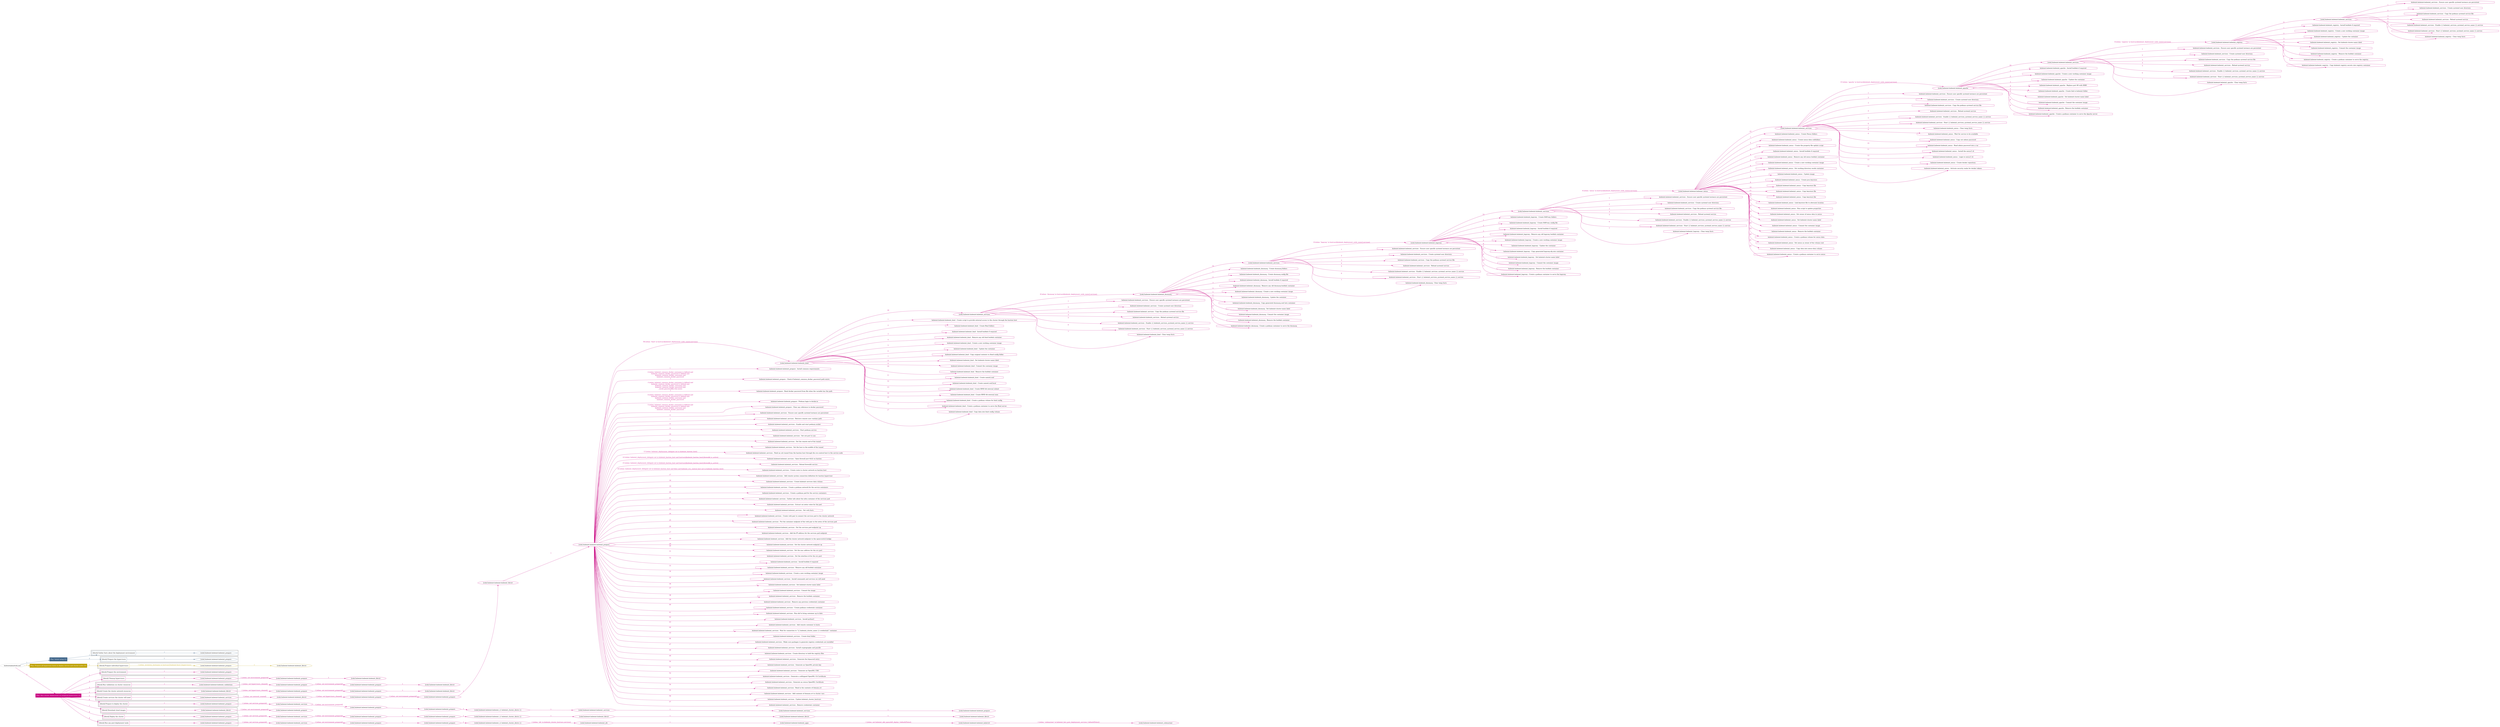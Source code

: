 digraph {
	graph [concentrate=true ordering=in rankdir=LR ratio=fill]
	edge [esep=5 sep=10]
	"kubeinit/playbook.yml" [id=root_node style=dotted]
	play_70c27184 [label="Play: Initial setup (1)" color="#41678b" fontcolor="#ffffff" id=play_70c27184 shape=box style=filled tooltip=localhost]
	"kubeinit/playbook.yml" -> play_70c27184 [label="1 " color="#41678b" fontcolor="#41678b" id=edge_01ba455a labeltooltip="1 " tooltip="1 "]
	subgraph "kubeinit.kubeinit.kubeinit_prepare" {
		role_31913ef2 [label="[role] kubeinit.kubeinit.kubeinit_prepare" color="#41678b" id=role_31913ef2 tooltip="kubeinit.kubeinit.kubeinit_prepare"]
	}
	subgraph "kubeinit.kubeinit.kubeinit_prepare" {
		role_1d0d3542 [label="[role] kubeinit.kubeinit.kubeinit_prepare" color="#41678b" id=role_1d0d3542 tooltip="kubeinit.kubeinit.kubeinit_prepare"]
	}
	subgraph "Play: Initial setup (1)" {
		play_70c27184 -> block_6a92c891 [label=1 color="#41678b" fontcolor="#41678b" id=edge_bc4cf5b5 labeltooltip=1 tooltip=1]
		subgraph cluster_block_6a92c891 {
			block_6a92c891 [label="[block] Gather facts about the deployment environment" color="#41678b" id=block_6a92c891 labeltooltip="Gather facts about the deployment environment" shape=box tooltip="Gather facts about the deployment environment"]
			block_6a92c891 -> role_31913ef2 [label="1 " color="#41678b" fontcolor="#41678b" id=edge_88e34f5a labeltooltip="1 " tooltip="1 "]
		}
		play_70c27184 -> block_608fe9ac [label=2 color="#41678b" fontcolor="#41678b" id=edge_8d8f328d labeltooltip=2 tooltip=2]
		subgraph cluster_block_608fe9ac {
			block_608fe9ac [label="[block] Prepare the hypervisors" color="#41678b" id=block_608fe9ac labeltooltip="Prepare the hypervisors" shape=box tooltip="Prepare the hypervisors"]
			block_608fe9ac -> role_1d0d3542 [label="1 " color="#41678b" fontcolor="#41678b" id=edge_be7c43cc labeltooltip="1 " tooltip="1 "]
		}
	}
	play_12d5fdb9 [label="Play: Prepare all hypervisor hosts to deploy service and cluster nodes (0)" color="#c0a40c" fontcolor="#ffffff" id=play_12d5fdb9 shape=box style=filled tooltip="Play: Prepare all hypervisor hosts to deploy service and cluster nodes (0)"]
	"kubeinit/playbook.yml" -> play_12d5fdb9 [label="2 " color="#c0a40c" fontcolor="#c0a40c" id=edge_6d022750 labeltooltip="2 " tooltip="2 "]
	subgraph "kubeinit.kubeinit.kubeinit_libvirt" {
		role_b47905b3 [label="[role] kubeinit.kubeinit.kubeinit_libvirt" color="#c0a40c" id=role_b47905b3 tooltip="kubeinit.kubeinit.kubeinit_libvirt"]
	}
	subgraph "kubeinit.kubeinit.kubeinit_prepare" {
		role_e291ed15 [label="[role] kubeinit.kubeinit.kubeinit_prepare" color="#c0a40c" id=role_e291ed15 tooltip="kubeinit.kubeinit.kubeinit_prepare"]
		role_e291ed15 -> role_b47905b3 [label="1 " color="#c0a40c" fontcolor="#c0a40c" id=edge_5b9603be labeltooltip="1 " tooltip="1 "]
	}
	subgraph "Play: Prepare all hypervisor hosts to deploy service and cluster nodes (0)" {
		play_12d5fdb9 -> block_5255dfc2 [label=1 color="#c0a40c" fontcolor="#c0a40c" id=edge_556ca7ee labeltooltip=1 tooltip=1]
		subgraph cluster_block_5255dfc2 {
			block_5255dfc2 [label="[block] Prepare individual hypervisors" color="#c0a40c" id=block_5255dfc2 labeltooltip="Prepare individual hypervisors" shape=box tooltip="Prepare individual hypervisors"]
			block_5255dfc2 -> role_e291ed15 [label="1 [when: inventory_hostname in hostvars['kubeinit-facts'].hypervisors]" color="#c0a40c" fontcolor="#c0a40c" id=edge_bf97b940 labeltooltip="1 [when: inventory_hostname in hostvars['kubeinit-facts'].hypervisors]" tooltip="1 [when: inventory_hostname in hostvars['kubeinit-facts'].hypervisors]"]
		}
	}
	play_5962673b [label="Play: Run cluster deployment on prepared hypervisors (1)" color="#c80481" fontcolor="#ffffff" id=play_5962673b shape=box style=filled tooltip=localhost]
	"kubeinit/playbook.yml" -> play_5962673b [label="3 " color="#c80481" fontcolor="#c80481" id=edge_3c419b52 labeltooltip="3 " tooltip="3 "]
	subgraph "kubeinit.kubeinit.kubeinit_prepare" {
		role_452578dc [label="[role] kubeinit.kubeinit.kubeinit_prepare" color="#c80481" id=role_452578dc tooltip="kubeinit.kubeinit.kubeinit_prepare"]
	}
	subgraph "kubeinit.kubeinit.kubeinit_libvirt" {
		role_0bea5939 [label="[role] kubeinit.kubeinit.kubeinit_libvirt" color="#c80481" id=role_0bea5939 tooltip="kubeinit.kubeinit.kubeinit_libvirt"]
	}
	subgraph "kubeinit.kubeinit.kubeinit_prepare" {
		role_15212bc4 [label="[role] kubeinit.kubeinit.kubeinit_prepare" color="#c80481" id=role_15212bc4 tooltip="kubeinit.kubeinit.kubeinit_prepare"]
		role_15212bc4 -> role_0bea5939 [label="1 " color="#c80481" fontcolor="#c80481" id=edge_30af933f labeltooltip="1 " tooltip="1 "]
	}
	subgraph "kubeinit.kubeinit.kubeinit_prepare" {
		role_9f3fd209 [label="[role] kubeinit.kubeinit.kubeinit_prepare" color="#c80481" id=role_9f3fd209 tooltip="kubeinit.kubeinit.kubeinit_prepare"]
		role_9f3fd209 -> role_15212bc4 [label="1 [when: not environment_prepared]" color="#c80481" fontcolor="#c80481" id=edge_3dd25a8e labeltooltip="1 [when: not environment_prepared]" tooltip="1 [when: not environment_prepared]"]
	}
	subgraph "kubeinit.kubeinit.kubeinit_libvirt" {
		role_9a79f158 [label="[role] kubeinit.kubeinit.kubeinit_libvirt" color="#c80481" id=role_9a79f158 tooltip="kubeinit.kubeinit.kubeinit_libvirt"]
	}
	subgraph "kubeinit.kubeinit.kubeinit_prepare" {
		role_af4ee4b4 [label="[role] kubeinit.kubeinit.kubeinit_prepare" color="#c80481" id=role_af4ee4b4 tooltip="kubeinit.kubeinit.kubeinit_prepare"]
		role_af4ee4b4 -> role_9a79f158 [label="1 " color="#c80481" fontcolor="#c80481" id=edge_1459f56f labeltooltip="1 " tooltip="1 "]
	}
	subgraph "kubeinit.kubeinit.kubeinit_prepare" {
		role_00037d6d [label="[role] kubeinit.kubeinit.kubeinit_prepare" color="#c80481" id=role_00037d6d tooltip="kubeinit.kubeinit.kubeinit_prepare"]
		role_00037d6d -> role_af4ee4b4 [label="1 [when: not environment_prepared]" color="#c80481" fontcolor="#c80481" id=edge_265d8b89 labeltooltip="1 [when: not environment_prepared]" tooltip="1 [when: not environment_prepared]"]
	}
	subgraph "kubeinit.kubeinit.kubeinit_validations" {
		role_cbe045af [label="[role] kubeinit.kubeinit.kubeinit_validations" color="#c80481" id=role_cbe045af tooltip="kubeinit.kubeinit.kubeinit_validations"]
		role_cbe045af -> role_00037d6d [label="1 [when: not hypervisors_cleaned]" color="#c80481" fontcolor="#c80481" id=edge_ac7d470b labeltooltip="1 [when: not hypervisors_cleaned]" tooltip="1 [when: not hypervisors_cleaned]"]
	}
	subgraph "kubeinit.kubeinit.kubeinit_libvirt" {
		role_50385bdb [label="[role] kubeinit.kubeinit.kubeinit_libvirt" color="#c80481" id=role_50385bdb tooltip="kubeinit.kubeinit.kubeinit_libvirt"]
	}
	subgraph "kubeinit.kubeinit.kubeinit_prepare" {
		role_15749148 [label="[role] kubeinit.kubeinit.kubeinit_prepare" color="#c80481" id=role_15749148 tooltip="kubeinit.kubeinit.kubeinit_prepare"]
		role_15749148 -> role_50385bdb [label="1 " color="#c80481" fontcolor="#c80481" id=edge_f5921677 labeltooltip="1 " tooltip="1 "]
	}
	subgraph "kubeinit.kubeinit.kubeinit_prepare" {
		role_cdd3f189 [label="[role] kubeinit.kubeinit.kubeinit_prepare" color="#c80481" id=role_cdd3f189 tooltip="kubeinit.kubeinit.kubeinit_prepare"]
		role_cdd3f189 -> role_15749148 [label="1 [when: not environment_prepared]" color="#c80481" fontcolor="#c80481" id=edge_9588b694 labeltooltip="1 [when: not environment_prepared]" tooltip="1 [when: not environment_prepared]"]
	}
	subgraph "kubeinit.kubeinit.kubeinit_libvirt" {
		role_8017e00a [label="[role] kubeinit.kubeinit.kubeinit_libvirt" color="#c80481" id=role_8017e00a tooltip="kubeinit.kubeinit.kubeinit_libvirt"]
		role_8017e00a -> role_cdd3f189 [label="1 [when: not hypervisors_cleaned]" color="#c80481" fontcolor="#c80481" id=edge_38164a59 labeltooltip="1 [when: not hypervisors_cleaned]" tooltip="1 [when: not hypervisors_cleaned]"]
	}
	subgraph "kubeinit.kubeinit.kubeinit_services" {
		role_dc054311 [label="[role] kubeinit.kubeinit.kubeinit_services" color="#c80481" id=role_dc054311 tooltip="kubeinit.kubeinit.kubeinit_services"]
		task_d864272d [label="kubeinit.kubeinit.kubeinit_services : Ensure user specific systemd instance are persistent" color="#c80481" id=task_d864272d shape=octagon tooltip="kubeinit.kubeinit.kubeinit_services : Ensure user specific systemd instance are persistent"]
		role_dc054311 -> task_d864272d [label="1 " color="#c80481" fontcolor="#c80481" id=edge_122a4466 labeltooltip="1 " tooltip="1 "]
		task_186c4e54 [label="kubeinit.kubeinit.kubeinit_services : Create systemd user directory" color="#c80481" id=task_186c4e54 shape=octagon tooltip="kubeinit.kubeinit.kubeinit_services : Create systemd user directory"]
		role_dc054311 -> task_186c4e54 [label="2 " color="#c80481" fontcolor="#c80481" id=edge_2c3abb87 labeltooltip="2 " tooltip="2 "]
		task_6203353c [label="kubeinit.kubeinit.kubeinit_services : Copy the podman systemd service file" color="#c80481" id=task_6203353c shape=octagon tooltip="kubeinit.kubeinit.kubeinit_services : Copy the podman systemd service file"]
		role_dc054311 -> task_6203353c [label="3 " color="#c80481" fontcolor="#c80481" id=edge_66199e3e labeltooltip="3 " tooltip="3 "]
		task_d217b762 [label="kubeinit.kubeinit.kubeinit_services : Reload systemd service" color="#c80481" id=task_d217b762 shape=octagon tooltip="kubeinit.kubeinit.kubeinit_services : Reload systemd service"]
		role_dc054311 -> task_d217b762 [label="4 " color="#c80481" fontcolor="#c80481" id=edge_e490ba3b labeltooltip="4 " tooltip="4 "]
		task_accd1d59 [label="kubeinit.kubeinit.kubeinit_services : Enable {{ kubeinit_services_systemd_service_name }}.service" color="#c80481" id=task_accd1d59 shape=octagon tooltip="kubeinit.kubeinit.kubeinit_services : Enable {{ kubeinit_services_systemd_service_name }}.service"]
		role_dc054311 -> task_accd1d59 [label="5 " color="#c80481" fontcolor="#c80481" id=edge_247d4850 labeltooltip="5 " tooltip="5 "]
		task_af2f28f6 [label="kubeinit.kubeinit.kubeinit_services : Start {{ kubeinit_services_systemd_service_name }}.service" color="#c80481" id=task_af2f28f6 shape=octagon tooltip="kubeinit.kubeinit.kubeinit_services : Start {{ kubeinit_services_systemd_service_name }}.service"]
		role_dc054311 -> task_af2f28f6 [label="6 " color="#c80481" fontcolor="#c80481" id=edge_0a09d8db labeltooltip="6 " tooltip="6 "]
		task_23621ca5 [label="kubeinit.kubeinit.kubeinit_registry : Clear temp facts" color="#c80481" id=task_23621ca5 shape=octagon tooltip="kubeinit.kubeinit.kubeinit_registry : Clear temp facts"]
		role_dc054311 -> task_23621ca5 [label="7 " color="#c80481" fontcolor="#c80481" id=edge_802ba010 labeltooltip="7 " tooltip="7 "]
	}
	subgraph "kubeinit.kubeinit.kubeinit_registry" {
		role_28f125f0 [label="[role] kubeinit.kubeinit.kubeinit_registry" color="#c80481" id=role_28f125f0 tooltip="kubeinit.kubeinit.kubeinit_registry"]
		task_408b2feb [label="kubeinit.kubeinit.kubeinit_registry : Install buildah if required" color="#c80481" id=task_408b2feb shape=octagon tooltip="kubeinit.kubeinit.kubeinit_registry : Install buildah if required"]
		role_28f125f0 -> task_408b2feb [label="1 " color="#c80481" fontcolor="#c80481" id=edge_a6c11d12 labeltooltip="1 " tooltip="1 "]
		task_9385b72d [label="kubeinit.kubeinit.kubeinit_registry : Create a new working container image" color="#c80481" id=task_9385b72d shape=octagon tooltip="kubeinit.kubeinit.kubeinit_registry : Create a new working container image"]
		role_28f125f0 -> task_9385b72d [label="2 " color="#c80481" fontcolor="#c80481" id=edge_2e993e55 labeltooltip="2 " tooltip="2 "]
		task_5d118945 [label="kubeinit.kubeinit.kubeinit_registry : Update the container" color="#c80481" id=task_5d118945 shape=octagon tooltip="kubeinit.kubeinit.kubeinit_registry : Update the container"]
		role_28f125f0 -> task_5d118945 [label="3 " color="#c80481" fontcolor="#c80481" id=edge_77a2a0e1 labeltooltip="3 " tooltip="3 "]
		task_f3d81561 [label="kubeinit.kubeinit.kubeinit_registry : Set kubeinit-cluster-name label" color="#c80481" id=task_f3d81561 shape=octagon tooltip="kubeinit.kubeinit.kubeinit_registry : Set kubeinit-cluster-name label"]
		role_28f125f0 -> task_f3d81561 [label="4 " color="#c80481" fontcolor="#c80481" id=edge_c35c994e labeltooltip="4 " tooltip="4 "]
		task_a2084689 [label="kubeinit.kubeinit.kubeinit_registry : Commit the container image" color="#c80481" id=task_a2084689 shape=octagon tooltip="kubeinit.kubeinit.kubeinit_registry : Commit the container image"]
		role_28f125f0 -> task_a2084689 [label="5 " color="#c80481" fontcolor="#c80481" id=edge_7291e1ad labeltooltip="5 " tooltip="5 "]
		task_677e6299 [label="kubeinit.kubeinit.kubeinit_registry : Remove the buildah container" color="#c80481" id=task_677e6299 shape=octagon tooltip="kubeinit.kubeinit.kubeinit_registry : Remove the buildah container"]
		role_28f125f0 -> task_677e6299 [label="6 " color="#c80481" fontcolor="#c80481" id=edge_bf38f6ca labeltooltip="6 " tooltip="6 "]
		task_f361675c [label="kubeinit.kubeinit.kubeinit_registry : Create a podman container to serve the registry" color="#c80481" id=task_f361675c shape=octagon tooltip="kubeinit.kubeinit.kubeinit_registry : Create a podman container to serve the registry"]
		role_28f125f0 -> task_f361675c [label="7 " color="#c80481" fontcolor="#c80481" id=edge_70a57ea6 labeltooltip="7 " tooltip="7 "]
		task_e85812e7 [label="kubeinit.kubeinit.kubeinit_registry : Copy kubeinit registry secrets into registry container" color="#c80481" id=task_e85812e7 shape=octagon tooltip="kubeinit.kubeinit.kubeinit_registry : Copy kubeinit registry secrets into registry container"]
		role_28f125f0 -> task_e85812e7 [label="8 " color="#c80481" fontcolor="#c80481" id=edge_8c96be81 labeltooltip="8 " tooltip="8 "]
		role_28f125f0 -> role_dc054311 [label="9 " color="#c80481" fontcolor="#c80481" id=edge_be500bd9 labeltooltip="9 " tooltip="9 "]
	}
	subgraph "kubeinit.kubeinit.kubeinit_services" {
		role_7acbd4a1 [label="[role] kubeinit.kubeinit.kubeinit_services" color="#c80481" id=role_7acbd4a1 tooltip="kubeinit.kubeinit.kubeinit_services"]
		task_f5933968 [label="kubeinit.kubeinit.kubeinit_services : Ensure user specific systemd instance are persistent" color="#c80481" id=task_f5933968 shape=octagon tooltip="kubeinit.kubeinit.kubeinit_services : Ensure user specific systemd instance are persistent"]
		role_7acbd4a1 -> task_f5933968 [label="1 " color="#c80481" fontcolor="#c80481" id=edge_341ccdd6 labeltooltip="1 " tooltip="1 "]
		task_6d439e78 [label="kubeinit.kubeinit.kubeinit_services : Create systemd user directory" color="#c80481" id=task_6d439e78 shape=octagon tooltip="kubeinit.kubeinit.kubeinit_services : Create systemd user directory"]
		role_7acbd4a1 -> task_6d439e78 [label="2 " color="#c80481" fontcolor="#c80481" id=edge_586d9e3d labeltooltip="2 " tooltip="2 "]
		task_f33d1996 [label="kubeinit.kubeinit.kubeinit_services : Copy the podman systemd service file" color="#c80481" id=task_f33d1996 shape=octagon tooltip="kubeinit.kubeinit.kubeinit_services : Copy the podman systemd service file"]
		role_7acbd4a1 -> task_f33d1996 [label="3 " color="#c80481" fontcolor="#c80481" id=edge_2d72c918 labeltooltip="3 " tooltip="3 "]
		task_7adc63dd [label="kubeinit.kubeinit.kubeinit_services : Reload systemd service" color="#c80481" id=task_7adc63dd shape=octagon tooltip="kubeinit.kubeinit.kubeinit_services : Reload systemd service"]
		role_7acbd4a1 -> task_7adc63dd [label="4 " color="#c80481" fontcolor="#c80481" id=edge_4584272f labeltooltip="4 " tooltip="4 "]
		task_d2e3f55f [label="kubeinit.kubeinit.kubeinit_services : Enable {{ kubeinit_services_systemd_service_name }}.service" color="#c80481" id=task_d2e3f55f shape=octagon tooltip="kubeinit.kubeinit.kubeinit_services : Enable {{ kubeinit_services_systemd_service_name }}.service"]
		role_7acbd4a1 -> task_d2e3f55f [label="5 " color="#c80481" fontcolor="#c80481" id=edge_db459019 labeltooltip="5 " tooltip="5 "]
		task_f18e1328 [label="kubeinit.kubeinit.kubeinit_services : Start {{ kubeinit_services_systemd_service_name }}.service" color="#c80481" id=task_f18e1328 shape=octagon tooltip="kubeinit.kubeinit.kubeinit_services : Start {{ kubeinit_services_systemd_service_name }}.service"]
		role_7acbd4a1 -> task_f18e1328 [label="6 " color="#c80481" fontcolor="#c80481" id=edge_23449bf3 labeltooltip="6 " tooltip="6 "]
		task_c4d2f89b [label="kubeinit.kubeinit.kubeinit_apache : Clear temp facts" color="#c80481" id=task_c4d2f89b shape=octagon tooltip="kubeinit.kubeinit.kubeinit_apache : Clear temp facts"]
		role_7acbd4a1 -> task_c4d2f89b [label="7 " color="#c80481" fontcolor="#c80481" id=edge_aa38abd1 labeltooltip="7 " tooltip="7 "]
		role_7acbd4a1 -> role_28f125f0 [label="8 [when: 'registry' in hostvars[kubeinit_deployment_node_name].services]" color="#c80481" fontcolor="#c80481" id=edge_f66251c5 labeltooltip="8 [when: 'registry' in hostvars[kubeinit_deployment_node_name].services]" tooltip="8 [when: 'registry' in hostvars[kubeinit_deployment_node_name].services]"]
	}
	subgraph "kubeinit.kubeinit.kubeinit_apache" {
		role_ef640b26 [label="[role] kubeinit.kubeinit.kubeinit_apache" color="#c80481" id=role_ef640b26 tooltip="kubeinit.kubeinit.kubeinit_apache"]
		task_f68923ef [label="kubeinit.kubeinit.kubeinit_apache : Install buildah if required" color="#c80481" id=task_f68923ef shape=octagon tooltip="kubeinit.kubeinit.kubeinit_apache : Install buildah if required"]
		role_ef640b26 -> task_f68923ef [label="1 " color="#c80481" fontcolor="#c80481" id=edge_0b568624 labeltooltip="1 " tooltip="1 "]
		task_f8a03f2f [label="kubeinit.kubeinit.kubeinit_apache : Create a new working container image" color="#c80481" id=task_f8a03f2f shape=octagon tooltip="kubeinit.kubeinit.kubeinit_apache : Create a new working container image"]
		role_ef640b26 -> task_f8a03f2f [label="2 " color="#c80481" fontcolor="#c80481" id=edge_9b7887ed labeltooltip="2 " tooltip="2 "]
		task_57eaefc2 [label="kubeinit.kubeinit.kubeinit_apache : Update the container" color="#c80481" id=task_57eaefc2 shape=octagon tooltip="kubeinit.kubeinit.kubeinit_apache : Update the container"]
		role_ef640b26 -> task_57eaefc2 [label="3 " color="#c80481" fontcolor="#c80481" id=edge_5ae0c8f4 labeltooltip="3 " tooltip="3 "]
		task_32885fd5 [label="kubeinit.kubeinit.kubeinit_apache : Replace port 80 with 8080" color="#c80481" id=task_32885fd5 shape=octagon tooltip="kubeinit.kubeinit.kubeinit_apache : Replace port 80 with 8080"]
		role_ef640b26 -> task_32885fd5 [label="4 " color="#c80481" fontcolor="#c80481" id=edge_ed749812 labeltooltip="4 " tooltip="4 "]
		task_3296b58f [label="kubeinit.kubeinit.kubeinit_apache : Create link to kubeinit folder" color="#c80481" id=task_3296b58f shape=octagon tooltip="kubeinit.kubeinit.kubeinit_apache : Create link to kubeinit folder"]
		role_ef640b26 -> task_3296b58f [label="5 " color="#c80481" fontcolor="#c80481" id=edge_a6ef46fa labeltooltip="5 " tooltip="5 "]
		task_5935d52e [label="kubeinit.kubeinit.kubeinit_apache : Set kubeinit-cluster-name label" color="#c80481" id=task_5935d52e shape=octagon tooltip="kubeinit.kubeinit.kubeinit_apache : Set kubeinit-cluster-name label"]
		role_ef640b26 -> task_5935d52e [label="6 " color="#c80481" fontcolor="#c80481" id=edge_fb0611ab labeltooltip="6 " tooltip="6 "]
		task_90b415fc [label="kubeinit.kubeinit.kubeinit_apache : Commit the container image" color="#c80481" id=task_90b415fc shape=octagon tooltip="kubeinit.kubeinit.kubeinit_apache : Commit the container image"]
		role_ef640b26 -> task_90b415fc [label="7 " color="#c80481" fontcolor="#c80481" id=edge_bbab5c02 labeltooltip="7 " tooltip="7 "]
		task_43fc83d0 [label="kubeinit.kubeinit.kubeinit_apache : Remove the buildah container" color="#c80481" id=task_43fc83d0 shape=octagon tooltip="kubeinit.kubeinit.kubeinit_apache : Remove the buildah container"]
		role_ef640b26 -> task_43fc83d0 [label="8 " color="#c80481" fontcolor="#c80481" id=edge_d29818f7 labeltooltip="8 " tooltip="8 "]
		task_f0236866 [label="kubeinit.kubeinit.kubeinit_apache : Create a podman container to serve the Apache server" color="#c80481" id=task_f0236866 shape=octagon tooltip="kubeinit.kubeinit.kubeinit_apache : Create a podman container to serve the Apache server"]
		role_ef640b26 -> task_f0236866 [label="9 " color="#c80481" fontcolor="#c80481" id=edge_dd27c15c labeltooltip="9 " tooltip="9 "]
		role_ef640b26 -> role_7acbd4a1 [label="10 " color="#c80481" fontcolor="#c80481" id=edge_d0ce4d67 labeltooltip="10 " tooltip="10 "]
	}
	subgraph "kubeinit.kubeinit.kubeinit_services" {
		role_c2c6945a [label="[role] kubeinit.kubeinit.kubeinit_services" color="#c80481" id=role_c2c6945a tooltip="kubeinit.kubeinit.kubeinit_services"]
		task_5c8a814f [label="kubeinit.kubeinit.kubeinit_services : Ensure user specific systemd instance are persistent" color="#c80481" id=task_5c8a814f shape=octagon tooltip="kubeinit.kubeinit.kubeinit_services : Ensure user specific systemd instance are persistent"]
		role_c2c6945a -> task_5c8a814f [label="1 " color="#c80481" fontcolor="#c80481" id=edge_363c0457 labeltooltip="1 " tooltip="1 "]
		task_08241f5d [label="kubeinit.kubeinit.kubeinit_services : Create systemd user directory" color="#c80481" id=task_08241f5d shape=octagon tooltip="kubeinit.kubeinit.kubeinit_services : Create systemd user directory"]
		role_c2c6945a -> task_08241f5d [label="2 " color="#c80481" fontcolor="#c80481" id=edge_725402bb labeltooltip="2 " tooltip="2 "]
		task_f5e6fdbf [label="kubeinit.kubeinit.kubeinit_services : Copy the podman systemd service file" color="#c80481" id=task_f5e6fdbf shape=octagon tooltip="kubeinit.kubeinit.kubeinit_services : Copy the podman systemd service file"]
		role_c2c6945a -> task_f5e6fdbf [label="3 " color="#c80481" fontcolor="#c80481" id=edge_de975870 labeltooltip="3 " tooltip="3 "]
		task_72e19af0 [label="kubeinit.kubeinit.kubeinit_services : Reload systemd service" color="#c80481" id=task_72e19af0 shape=octagon tooltip="kubeinit.kubeinit.kubeinit_services : Reload systemd service"]
		role_c2c6945a -> task_72e19af0 [label="4 " color="#c80481" fontcolor="#c80481" id=edge_0bee53f7 labeltooltip="4 " tooltip="4 "]
		task_cd15c363 [label="kubeinit.kubeinit.kubeinit_services : Enable {{ kubeinit_services_systemd_service_name }}.service" color="#c80481" id=task_cd15c363 shape=octagon tooltip="kubeinit.kubeinit.kubeinit_services : Enable {{ kubeinit_services_systemd_service_name }}.service"]
		role_c2c6945a -> task_cd15c363 [label="5 " color="#c80481" fontcolor="#c80481" id=edge_946e5255 labeltooltip="5 " tooltip="5 "]
		task_eab84b45 [label="kubeinit.kubeinit.kubeinit_services : Start {{ kubeinit_services_systemd_service_name }}.service" color="#c80481" id=task_eab84b45 shape=octagon tooltip="kubeinit.kubeinit.kubeinit_services : Start {{ kubeinit_services_systemd_service_name }}.service"]
		role_c2c6945a -> task_eab84b45 [label="6 " color="#c80481" fontcolor="#c80481" id=edge_05c18585 labeltooltip="6 " tooltip="6 "]
		task_b33707b4 [label="kubeinit.kubeinit.kubeinit_nexus : Clear temp facts" color="#c80481" id=task_b33707b4 shape=octagon tooltip="kubeinit.kubeinit.kubeinit_nexus : Clear temp facts"]
		role_c2c6945a -> task_b33707b4 [label="7 " color="#c80481" fontcolor="#c80481" id=edge_ba02a864 labeltooltip="7 " tooltip="7 "]
		task_bf27f6e3 [label="kubeinit.kubeinit.kubeinit_nexus : Wait for service to be available" color="#c80481" id=task_bf27f6e3 shape=octagon tooltip="kubeinit.kubeinit.kubeinit_nexus : Wait for service to be available"]
		role_c2c6945a -> task_bf27f6e3 [label="8 " color="#c80481" fontcolor="#c80481" id=edge_2ac430fb labeltooltip="8 " tooltip="8 "]
		task_55da50ef [label="kubeinit.kubeinit.kubeinit_nexus : Copy out admin password" color="#c80481" id=task_55da50ef shape=octagon tooltip="kubeinit.kubeinit.kubeinit_nexus : Copy out admin password"]
		role_c2c6945a -> task_55da50ef [label="9 " color="#c80481" fontcolor="#c80481" id=edge_77d0d912 labeltooltip="9 " tooltip="9 "]
		task_cfcaec28 [label="kubeinit.kubeinit.kubeinit_nexus : Read admin password into a var" color="#c80481" id=task_cfcaec28 shape=octagon tooltip="kubeinit.kubeinit.kubeinit_nexus : Read admin password into a var"]
		role_c2c6945a -> task_cfcaec28 [label="10 " color="#c80481" fontcolor="#c80481" id=edge_7d3c807e labeltooltip="10 " tooltip="10 "]
		task_a5c1cc51 [label="kubeinit.kubeinit.kubeinit_nexus : Install the nexus3 cli" color="#c80481" id=task_a5c1cc51 shape=octagon tooltip="kubeinit.kubeinit.kubeinit_nexus : Install the nexus3 cli"]
		role_c2c6945a -> task_a5c1cc51 [label="11 " color="#c80481" fontcolor="#c80481" id=edge_c335d9b4 labeltooltip="11 " tooltip="11 "]
		task_b286c919 [label="kubeinit.kubeinit.kubeinit_nexus : Login to nexus3 cli" color="#c80481" id=task_b286c919 shape=octagon tooltip="kubeinit.kubeinit.kubeinit_nexus : Login to nexus3 cli"]
		role_c2c6945a -> task_b286c919 [label="12 " color="#c80481" fontcolor="#c80481" id=edge_517ec95c labeltooltip="12 " tooltip="12 "]
		task_5c9f2c1b [label="kubeinit.kubeinit.kubeinit_nexus : Create docker repository" color="#c80481" id=task_5c9f2c1b shape=octagon tooltip="kubeinit.kubeinit.kubeinit_nexus : Create docker repository"]
		role_c2c6945a -> task_5c9f2c1b [label="13 " color="#c80481" fontcolor="#c80481" id=edge_b0f27e68 labeltooltip="13 " tooltip="13 "]
		task_a7c63577 [label="kubeinit.kubeinit.kubeinit_nexus : Activate security realm for docker tokens" color="#c80481" id=task_a7c63577 shape=octagon tooltip="kubeinit.kubeinit.kubeinit_nexus : Activate security realm for docker tokens"]
		role_c2c6945a -> task_a7c63577 [label="14 " color="#c80481" fontcolor="#c80481" id=edge_5613b93c labeltooltip="14 " tooltip="14 "]
		role_c2c6945a -> role_ef640b26 [label="15 [when: 'apache' in hostvars[kubeinit_deployment_node_name].services]" color="#c80481" fontcolor="#c80481" id=edge_0baea48d labeltooltip="15 [when: 'apache' in hostvars[kubeinit_deployment_node_name].services]" tooltip="15 [when: 'apache' in hostvars[kubeinit_deployment_node_name].services]"]
	}
	subgraph "kubeinit.kubeinit.kubeinit_nexus" {
		role_d2957c21 [label="[role] kubeinit.kubeinit.kubeinit_nexus" color="#c80481" id=role_d2957c21 tooltip="kubeinit.kubeinit.kubeinit_nexus"]
		task_e9bd73e0 [label="kubeinit.kubeinit.kubeinit_nexus : Create Nexus folders" color="#c80481" id=task_e9bd73e0 shape=octagon tooltip="kubeinit.kubeinit.kubeinit_nexus : Create Nexus folders"]
		role_d2957c21 -> task_e9bd73e0 [label="1 " color="#c80481" fontcolor="#c80481" id=edge_38b4d386 labeltooltip="1 " tooltip="1 "]
		task_8d8f93b8 [label="kubeinit.kubeinit.kubeinit_nexus : Create nexus-data subfolders" color="#c80481" id=task_8d8f93b8 shape=octagon tooltip="kubeinit.kubeinit.kubeinit_nexus : Create nexus-data subfolders"]
		role_d2957c21 -> task_8d8f93b8 [label="2 " color="#c80481" fontcolor="#c80481" id=edge_20c99537 labeltooltip="2 " tooltip="2 "]
		task_f6278654 [label="kubeinit.kubeinit.kubeinit_nexus : Create the property file update script" color="#c80481" id=task_f6278654 shape=octagon tooltip="kubeinit.kubeinit.kubeinit_nexus : Create the property file update script"]
		role_d2957c21 -> task_f6278654 [label="3 " color="#c80481" fontcolor="#c80481" id=edge_752d3e47 labeltooltip="3 " tooltip="3 "]
		task_6cc77ed2 [label="kubeinit.kubeinit.kubeinit_nexus : Install buildah if required" color="#c80481" id=task_6cc77ed2 shape=octagon tooltip="kubeinit.kubeinit.kubeinit_nexus : Install buildah if required"]
		role_d2957c21 -> task_6cc77ed2 [label="4 " color="#c80481" fontcolor="#c80481" id=edge_2e5367d4 labeltooltip="4 " tooltip="4 "]
		task_961984b1 [label="kubeinit.kubeinit.kubeinit_nexus : Remove any old nexus buildah container" color="#c80481" id=task_961984b1 shape=octagon tooltip="kubeinit.kubeinit.kubeinit_nexus : Remove any old nexus buildah container"]
		role_d2957c21 -> task_961984b1 [label="5 " color="#c80481" fontcolor="#c80481" id=edge_326c2e4b labeltooltip="5 " tooltip="5 "]
		task_ccadbd84 [label="kubeinit.kubeinit.kubeinit_nexus : Create a new working container image" color="#c80481" id=task_ccadbd84 shape=octagon tooltip="kubeinit.kubeinit.kubeinit_nexus : Create a new working container image"]
		role_d2957c21 -> task_ccadbd84 [label="6 " color="#c80481" fontcolor="#c80481" id=edge_3d9cf4ae labeltooltip="6 " tooltip="6 "]
		task_55ab4a10 [label="kubeinit.kubeinit.kubeinit_nexus : Set working directory inside container" color="#c80481" id=task_55ab4a10 shape=octagon tooltip="kubeinit.kubeinit.kubeinit_nexus : Set working directory inside container"]
		role_d2957c21 -> task_55ab4a10 [label="7 " color="#c80481" fontcolor="#c80481" id=edge_89e44ef0 labeltooltip="7 " tooltip="7 "]
		task_ace81078 [label="kubeinit.kubeinit.kubeinit_nexus : Update image" color="#c80481" id=task_ace81078 shape=octagon tooltip="kubeinit.kubeinit.kubeinit_nexus : Update image"]
		role_d2957c21 -> task_ace81078 [label="8 " color="#c80481" fontcolor="#c80481" id=edge_ef9b505b labeltooltip="8 " tooltip="8 "]
		task_4e113936 [label="kubeinit.kubeinit.kubeinit_nexus : Create java keystore" color="#c80481" id=task_4e113936 shape=octagon tooltip="kubeinit.kubeinit.kubeinit_nexus : Create java keystore"]
		role_d2957c21 -> task_4e113936 [label="9 " color="#c80481" fontcolor="#c80481" id=edge_2f6eeac2 labeltooltip="9 " tooltip="9 "]
		task_38e793c1 [label="kubeinit.kubeinit.kubeinit_nexus : Copy keystore file" color="#c80481" id=task_38e793c1 shape=octagon tooltip="kubeinit.kubeinit.kubeinit_nexus : Copy keystore file"]
		role_d2957c21 -> task_38e793c1 [label="10 " color="#c80481" fontcolor="#c80481" id=edge_2d85f420 labeltooltip="10 " tooltip="10 "]
		task_e249a14a [label="kubeinit.kubeinit.kubeinit_nexus : Copy keystore file" color="#c80481" id=task_e249a14a shape=octagon tooltip="kubeinit.kubeinit.kubeinit_nexus : Copy keystore file"]
		role_d2957c21 -> task_e249a14a [label="11 " color="#c80481" fontcolor="#c80481" id=edge_4d706398 labeltooltip="11 " tooltip="11 "]
		task_42acb281 [label="kubeinit.kubeinit.kubeinit_nexus : Copy keystore file" color="#c80481" id=task_42acb281 shape=octagon tooltip="kubeinit.kubeinit.kubeinit_nexus : Copy keystore file"]
		role_d2957c21 -> task_42acb281 [label="12 " color="#c80481" fontcolor="#c80481" id=edge_42e63654 labeltooltip="12 " tooltip="12 "]
		task_abac875d [label="kubeinit.kubeinit.kubeinit_nexus : Link keystore file to alternate location" color="#c80481" id=task_abac875d shape=octagon tooltip="kubeinit.kubeinit.kubeinit_nexus : Link keystore file to alternate location"]
		role_d2957c21 -> task_abac875d [label="13 " color="#c80481" fontcolor="#c80481" id=edge_06abe909 labeltooltip="13 " tooltip="13 "]
		task_02f4077a [label="kubeinit.kubeinit.kubeinit_nexus : Run script to update properties" color="#c80481" id=task_02f4077a shape=octagon tooltip="kubeinit.kubeinit.kubeinit_nexus : Run script to update properties"]
		role_d2957c21 -> task_02f4077a [label="14 " color="#c80481" fontcolor="#c80481" id=edge_c4d3ad33 labeltooltip="14 " tooltip="14 "]
		task_3fd1747f [label="kubeinit.kubeinit.kubeinit_nexus : Set owner of nexus data to nexus" color="#c80481" id=task_3fd1747f shape=octagon tooltip="kubeinit.kubeinit.kubeinit_nexus : Set owner of nexus data to nexus"]
		role_d2957c21 -> task_3fd1747f [label="15 " color="#c80481" fontcolor="#c80481" id=edge_70c00bb9 labeltooltip="15 " tooltip="15 "]
		task_799a5289 [label="kubeinit.kubeinit.kubeinit_nexus : Set kubeinit-cluster-name label" color="#c80481" id=task_799a5289 shape=octagon tooltip="kubeinit.kubeinit.kubeinit_nexus : Set kubeinit-cluster-name label"]
		role_d2957c21 -> task_799a5289 [label="16 " color="#c80481" fontcolor="#c80481" id=edge_5bd9737f labeltooltip="16 " tooltip="16 "]
		task_88133a20 [label="kubeinit.kubeinit.kubeinit_nexus : Commit the container image" color="#c80481" id=task_88133a20 shape=octagon tooltip="kubeinit.kubeinit.kubeinit_nexus : Commit the container image"]
		role_d2957c21 -> task_88133a20 [label="17 " color="#c80481" fontcolor="#c80481" id=edge_872bc9fe labeltooltip="17 " tooltip="17 "]
		task_2ca04b09 [label="kubeinit.kubeinit.kubeinit_nexus : Remove the buildah container" color="#c80481" id=task_2ca04b09 shape=octagon tooltip="kubeinit.kubeinit.kubeinit_nexus : Remove the buildah container"]
		role_d2957c21 -> task_2ca04b09 [label="18 " color="#c80481" fontcolor="#c80481" id=edge_f3dd15f8 labeltooltip="18 " tooltip="18 "]
		task_22fd0215 [label="kubeinit.kubeinit.kubeinit_nexus : Create a podman volume for nexus data" color="#c80481" id=task_22fd0215 shape=octagon tooltip="kubeinit.kubeinit.kubeinit_nexus : Create a podman volume for nexus data"]
		role_d2957c21 -> task_22fd0215 [label="19 " color="#c80481" fontcolor="#c80481" id=edge_c4e5853a labeltooltip="19 " tooltip="19 "]
		task_f79c5ec0 [label="kubeinit.kubeinit.kubeinit_nexus : Set nexus as owner of the volume root" color="#c80481" id=task_f79c5ec0 shape=octagon tooltip="kubeinit.kubeinit.kubeinit_nexus : Set nexus as owner of the volume root"]
		role_d2957c21 -> task_f79c5ec0 [label="20 " color="#c80481" fontcolor="#c80481" id=edge_f6c4c9c5 labeltooltip="20 " tooltip="20 "]
		task_ed40be3a [label="kubeinit.kubeinit.kubeinit_nexus : Copy data into nexus-data volume" color="#c80481" id=task_ed40be3a shape=octagon tooltip="kubeinit.kubeinit.kubeinit_nexus : Copy data into nexus-data volume"]
		role_d2957c21 -> task_ed40be3a [label="21 " color="#c80481" fontcolor="#c80481" id=edge_74bc3a39 labeltooltip="21 " tooltip="21 "]
		task_c3f40228 [label="kubeinit.kubeinit.kubeinit_nexus : Create a podman container to serve nexus" color="#c80481" id=task_c3f40228 shape=octagon tooltip="kubeinit.kubeinit.kubeinit_nexus : Create a podman container to serve nexus"]
		role_d2957c21 -> task_c3f40228 [label="22 " color="#c80481" fontcolor="#c80481" id=edge_614272a8 labeltooltip="22 " tooltip="22 "]
		role_d2957c21 -> role_c2c6945a [label="23 " color="#c80481" fontcolor="#c80481" id=edge_6cd833c4 labeltooltip="23 " tooltip="23 "]
	}
	subgraph "kubeinit.kubeinit.kubeinit_services" {
		role_afeb21c4 [label="[role] kubeinit.kubeinit.kubeinit_services" color="#c80481" id=role_afeb21c4 tooltip="kubeinit.kubeinit.kubeinit_services"]
		task_6df2167d [label="kubeinit.kubeinit.kubeinit_services : Ensure user specific systemd instance are persistent" color="#c80481" id=task_6df2167d shape=octagon tooltip="kubeinit.kubeinit.kubeinit_services : Ensure user specific systemd instance are persistent"]
		role_afeb21c4 -> task_6df2167d [label="1 " color="#c80481" fontcolor="#c80481" id=edge_1f3cacef labeltooltip="1 " tooltip="1 "]
		task_8ed7a01b [label="kubeinit.kubeinit.kubeinit_services : Create systemd user directory" color="#c80481" id=task_8ed7a01b shape=octagon tooltip="kubeinit.kubeinit.kubeinit_services : Create systemd user directory"]
		role_afeb21c4 -> task_8ed7a01b [label="2 " color="#c80481" fontcolor="#c80481" id=edge_ea2c298e labeltooltip="2 " tooltip="2 "]
		task_c772fb3a [label="kubeinit.kubeinit.kubeinit_services : Copy the podman systemd service file" color="#c80481" id=task_c772fb3a shape=octagon tooltip="kubeinit.kubeinit.kubeinit_services : Copy the podman systemd service file"]
		role_afeb21c4 -> task_c772fb3a [label="3 " color="#c80481" fontcolor="#c80481" id=edge_3c51e908 labeltooltip="3 " tooltip="3 "]
		task_d9652366 [label="kubeinit.kubeinit.kubeinit_services : Reload systemd service" color="#c80481" id=task_d9652366 shape=octagon tooltip="kubeinit.kubeinit.kubeinit_services : Reload systemd service"]
		role_afeb21c4 -> task_d9652366 [label="4 " color="#c80481" fontcolor="#c80481" id=edge_9820e34e labeltooltip="4 " tooltip="4 "]
		task_37b3dc0d [label="kubeinit.kubeinit.kubeinit_services : Enable {{ kubeinit_services_systemd_service_name }}.service" color="#c80481" id=task_37b3dc0d shape=octagon tooltip="kubeinit.kubeinit.kubeinit_services : Enable {{ kubeinit_services_systemd_service_name }}.service"]
		role_afeb21c4 -> task_37b3dc0d [label="5 " color="#c80481" fontcolor="#c80481" id=edge_8b581cda labeltooltip="5 " tooltip="5 "]
		task_040c64c8 [label="kubeinit.kubeinit.kubeinit_services : Start {{ kubeinit_services_systemd_service_name }}.service" color="#c80481" id=task_040c64c8 shape=octagon tooltip="kubeinit.kubeinit.kubeinit_services : Start {{ kubeinit_services_systemd_service_name }}.service"]
		role_afeb21c4 -> task_040c64c8 [label="6 " color="#c80481" fontcolor="#c80481" id=edge_54c4a7ad labeltooltip="6 " tooltip="6 "]
		task_fb35994d [label="kubeinit.kubeinit.kubeinit_haproxy : Clear temp facts" color="#c80481" id=task_fb35994d shape=octagon tooltip="kubeinit.kubeinit.kubeinit_haproxy : Clear temp facts"]
		role_afeb21c4 -> task_fb35994d [label="7 " color="#c80481" fontcolor="#c80481" id=edge_36882ee4 labeltooltip="7 " tooltip="7 "]
		role_afeb21c4 -> role_d2957c21 [label="8 [when: 'nexus' in hostvars[kubeinit_deployment_node_name].services]" color="#c80481" fontcolor="#c80481" id=edge_2a5df525 labeltooltip="8 [when: 'nexus' in hostvars[kubeinit_deployment_node_name].services]" tooltip="8 [when: 'nexus' in hostvars[kubeinit_deployment_node_name].services]"]
	}
	subgraph "kubeinit.kubeinit.kubeinit_haproxy" {
		role_46c04586 [label="[role] kubeinit.kubeinit.kubeinit_haproxy" color="#c80481" id=role_46c04586 tooltip="kubeinit.kubeinit.kubeinit_haproxy"]
		task_7daa138c [label="kubeinit.kubeinit.kubeinit_haproxy : Create HAProxy folders" color="#c80481" id=task_7daa138c shape=octagon tooltip="kubeinit.kubeinit.kubeinit_haproxy : Create HAProxy folders"]
		role_46c04586 -> task_7daa138c [label="1 " color="#c80481" fontcolor="#c80481" id=edge_8196c42c labeltooltip="1 " tooltip="1 "]
		task_28661d90 [label="kubeinit.kubeinit.kubeinit_haproxy : Create HAProxy config file" color="#c80481" id=task_28661d90 shape=octagon tooltip="kubeinit.kubeinit.kubeinit_haproxy : Create HAProxy config file"]
		role_46c04586 -> task_28661d90 [label="2 " color="#c80481" fontcolor="#c80481" id=edge_81e56523 labeltooltip="2 " tooltip="2 "]
		task_7c89d137 [label="kubeinit.kubeinit.kubeinit_haproxy : Install buildah if required" color="#c80481" id=task_7c89d137 shape=octagon tooltip="kubeinit.kubeinit.kubeinit_haproxy : Install buildah if required"]
		role_46c04586 -> task_7c89d137 [label="3 " color="#c80481" fontcolor="#c80481" id=edge_da6f0cea labeltooltip="3 " tooltip="3 "]
		task_f5f160a8 [label="kubeinit.kubeinit.kubeinit_haproxy : Remove any old haproxy buildah container" color="#c80481" id=task_f5f160a8 shape=octagon tooltip="kubeinit.kubeinit.kubeinit_haproxy : Remove any old haproxy buildah container"]
		role_46c04586 -> task_f5f160a8 [label="4 " color="#c80481" fontcolor="#c80481" id=edge_c207b031 labeltooltip="4 " tooltip="4 "]
		task_64145298 [label="kubeinit.kubeinit.kubeinit_haproxy : Create a new working container image" color="#c80481" id=task_64145298 shape=octagon tooltip="kubeinit.kubeinit.kubeinit_haproxy : Create a new working container image"]
		role_46c04586 -> task_64145298 [label="5 " color="#c80481" fontcolor="#c80481" id=edge_3cb2c7f4 labeltooltip="5 " tooltip="5 "]
		task_9e48788c [label="kubeinit.kubeinit.kubeinit_haproxy : Update the container" color="#c80481" id=task_9e48788c shape=octagon tooltip="kubeinit.kubeinit.kubeinit_haproxy : Update the container"]
		role_46c04586 -> task_9e48788c [label="6 " color="#c80481" fontcolor="#c80481" id=edge_f5e8cb35 labeltooltip="6 " tooltip="6 "]
		task_9147c33c [label="kubeinit.kubeinit.kubeinit_haproxy : Copy generated haproxy.cfg into container" color="#c80481" id=task_9147c33c shape=octagon tooltip="kubeinit.kubeinit.kubeinit_haproxy : Copy generated haproxy.cfg into container"]
		role_46c04586 -> task_9147c33c [label="7 " color="#c80481" fontcolor="#c80481" id=edge_6552316f labeltooltip="7 " tooltip="7 "]
		task_5049ff95 [label="kubeinit.kubeinit.kubeinit_haproxy : Set kubeinit-cluster-name label" color="#c80481" id=task_5049ff95 shape=octagon tooltip="kubeinit.kubeinit.kubeinit_haproxy : Set kubeinit-cluster-name label"]
		role_46c04586 -> task_5049ff95 [label="8 " color="#c80481" fontcolor="#c80481" id=edge_62e89f95 labeltooltip="8 " tooltip="8 "]
		task_40e92752 [label="kubeinit.kubeinit.kubeinit_haproxy : Commit the container image" color="#c80481" id=task_40e92752 shape=octagon tooltip="kubeinit.kubeinit.kubeinit_haproxy : Commit the container image"]
		role_46c04586 -> task_40e92752 [label="9 " color="#c80481" fontcolor="#c80481" id=edge_c3fc3287 labeltooltip="9 " tooltip="9 "]
		task_acbd10b4 [label="kubeinit.kubeinit.kubeinit_haproxy : Remove the buildah container" color="#c80481" id=task_acbd10b4 shape=octagon tooltip="kubeinit.kubeinit.kubeinit_haproxy : Remove the buildah container"]
		role_46c04586 -> task_acbd10b4 [label="10 " color="#c80481" fontcolor="#c80481" id=edge_b0a22334 labeltooltip="10 " tooltip="10 "]
		task_732c65db [label="kubeinit.kubeinit.kubeinit_haproxy : Create a podman container to serve the haproxy" color="#c80481" id=task_732c65db shape=octagon tooltip="kubeinit.kubeinit.kubeinit_haproxy : Create a podman container to serve the haproxy"]
		role_46c04586 -> task_732c65db [label="11 " color="#c80481" fontcolor="#c80481" id=edge_20889c73 labeltooltip="11 " tooltip="11 "]
		role_46c04586 -> role_afeb21c4 [label="12 " color="#c80481" fontcolor="#c80481" id=edge_2cf86723 labeltooltip="12 " tooltip="12 "]
	}
	subgraph "kubeinit.kubeinit.kubeinit_services" {
		role_e6e35afe [label="[role] kubeinit.kubeinit.kubeinit_services" color="#c80481" id=role_e6e35afe tooltip="kubeinit.kubeinit.kubeinit_services"]
		task_6a0ca9e9 [label="kubeinit.kubeinit.kubeinit_services : Ensure user specific systemd instance are persistent" color="#c80481" id=task_6a0ca9e9 shape=octagon tooltip="kubeinit.kubeinit.kubeinit_services : Ensure user specific systemd instance are persistent"]
		role_e6e35afe -> task_6a0ca9e9 [label="1 " color="#c80481" fontcolor="#c80481" id=edge_cd76678a labeltooltip="1 " tooltip="1 "]
		task_67df6f0c [label="kubeinit.kubeinit.kubeinit_services : Create systemd user directory" color="#c80481" id=task_67df6f0c shape=octagon tooltip="kubeinit.kubeinit.kubeinit_services : Create systemd user directory"]
		role_e6e35afe -> task_67df6f0c [label="2 " color="#c80481" fontcolor="#c80481" id=edge_baa0129e labeltooltip="2 " tooltip="2 "]
		task_83ab9ae7 [label="kubeinit.kubeinit.kubeinit_services : Copy the podman systemd service file" color="#c80481" id=task_83ab9ae7 shape=octagon tooltip="kubeinit.kubeinit.kubeinit_services : Copy the podman systemd service file"]
		role_e6e35afe -> task_83ab9ae7 [label="3 " color="#c80481" fontcolor="#c80481" id=edge_16b1d0fe labeltooltip="3 " tooltip="3 "]
		task_d1508103 [label="kubeinit.kubeinit.kubeinit_services : Reload systemd service" color="#c80481" id=task_d1508103 shape=octagon tooltip="kubeinit.kubeinit.kubeinit_services : Reload systemd service"]
		role_e6e35afe -> task_d1508103 [label="4 " color="#c80481" fontcolor="#c80481" id=edge_a1f2cb93 labeltooltip="4 " tooltip="4 "]
		task_393c04d9 [label="kubeinit.kubeinit.kubeinit_services : Enable {{ kubeinit_services_systemd_service_name }}.service" color="#c80481" id=task_393c04d9 shape=octagon tooltip="kubeinit.kubeinit.kubeinit_services : Enable {{ kubeinit_services_systemd_service_name }}.service"]
		role_e6e35afe -> task_393c04d9 [label="5 " color="#c80481" fontcolor="#c80481" id=edge_faffcfc9 labeltooltip="5 " tooltip="5 "]
		task_e55196cb [label="kubeinit.kubeinit.kubeinit_services : Start {{ kubeinit_services_systemd_service_name }}.service" color="#c80481" id=task_e55196cb shape=octagon tooltip="kubeinit.kubeinit.kubeinit_services : Start {{ kubeinit_services_systemd_service_name }}.service"]
		role_e6e35afe -> task_e55196cb [label="6 " color="#c80481" fontcolor="#c80481" id=edge_a00c142e labeltooltip="6 " tooltip="6 "]
		task_0cda2255 [label="kubeinit.kubeinit.kubeinit_dnsmasq : Clear temp facts" color="#c80481" id=task_0cda2255 shape=octagon tooltip="kubeinit.kubeinit.kubeinit_dnsmasq : Clear temp facts"]
		role_e6e35afe -> task_0cda2255 [label="7 " color="#c80481" fontcolor="#c80481" id=edge_bc367d22 labeltooltip="7 " tooltip="7 "]
		role_e6e35afe -> role_46c04586 [label="8 [when: 'haproxy' in hostvars[kubeinit_deployment_node_name].services]" color="#c80481" fontcolor="#c80481" id=edge_d37c1a3b labeltooltip="8 [when: 'haproxy' in hostvars[kubeinit_deployment_node_name].services]" tooltip="8 [when: 'haproxy' in hostvars[kubeinit_deployment_node_name].services]"]
	}
	subgraph "kubeinit.kubeinit.kubeinit_dnsmasq" {
		role_46f37a78 [label="[role] kubeinit.kubeinit.kubeinit_dnsmasq" color="#c80481" id=role_46f37a78 tooltip="kubeinit.kubeinit.kubeinit_dnsmasq"]
		task_f8f75c3c [label="kubeinit.kubeinit.kubeinit_dnsmasq : Create dnsmasq folders" color="#c80481" id=task_f8f75c3c shape=octagon tooltip="kubeinit.kubeinit.kubeinit_dnsmasq : Create dnsmasq folders"]
		role_46f37a78 -> task_f8f75c3c [label="1 " color="#c80481" fontcolor="#c80481" id=edge_640ad240 labeltooltip="1 " tooltip="1 "]
		task_e160df98 [label="kubeinit.kubeinit.kubeinit_dnsmasq : Create dnsmasq config file" color="#c80481" id=task_e160df98 shape=octagon tooltip="kubeinit.kubeinit.kubeinit_dnsmasq : Create dnsmasq config file"]
		role_46f37a78 -> task_e160df98 [label="2 " color="#c80481" fontcolor="#c80481" id=edge_9dd9ba5c labeltooltip="2 " tooltip="2 "]
		task_2c4d074e [label="kubeinit.kubeinit.kubeinit_dnsmasq : Install buildah if required" color="#c80481" id=task_2c4d074e shape=octagon tooltip="kubeinit.kubeinit.kubeinit_dnsmasq : Install buildah if required"]
		role_46f37a78 -> task_2c4d074e [label="3 " color="#c80481" fontcolor="#c80481" id=edge_b586b044 labeltooltip="3 " tooltip="3 "]
		task_30b3a4c9 [label="kubeinit.kubeinit.kubeinit_dnsmasq : Remove any old dnsmasq buildah container" color="#c80481" id=task_30b3a4c9 shape=octagon tooltip="kubeinit.kubeinit.kubeinit_dnsmasq : Remove any old dnsmasq buildah container"]
		role_46f37a78 -> task_30b3a4c9 [label="4 " color="#c80481" fontcolor="#c80481" id=edge_b62de10e labeltooltip="4 " tooltip="4 "]
		task_24364c62 [label="kubeinit.kubeinit.kubeinit_dnsmasq : Create a new working container image" color="#c80481" id=task_24364c62 shape=octagon tooltip="kubeinit.kubeinit.kubeinit_dnsmasq : Create a new working container image"]
		role_46f37a78 -> task_24364c62 [label="5 " color="#c80481" fontcolor="#c80481" id=edge_aeb4df7c labeltooltip="5 " tooltip="5 "]
		task_9d4928a4 [label="kubeinit.kubeinit.kubeinit_dnsmasq : Update the container" color="#c80481" id=task_9d4928a4 shape=octagon tooltip="kubeinit.kubeinit.kubeinit_dnsmasq : Update the container"]
		role_46f37a78 -> task_9d4928a4 [label="6 " color="#c80481" fontcolor="#c80481" id=edge_1b8a2c66 labeltooltip="6 " tooltip="6 "]
		task_62f29193 [label="kubeinit.kubeinit.kubeinit_dnsmasq : Copy generated dnsmasq.conf into container" color="#c80481" id=task_62f29193 shape=octagon tooltip="kubeinit.kubeinit.kubeinit_dnsmasq : Copy generated dnsmasq.conf into container"]
		role_46f37a78 -> task_62f29193 [label="7 " color="#c80481" fontcolor="#c80481" id=edge_b85c0abf labeltooltip="7 " tooltip="7 "]
		task_3c5ee5a2 [label="kubeinit.kubeinit.kubeinit_dnsmasq : Set kubeinit-cluster-name label" color="#c80481" id=task_3c5ee5a2 shape=octagon tooltip="kubeinit.kubeinit.kubeinit_dnsmasq : Set kubeinit-cluster-name label"]
		role_46f37a78 -> task_3c5ee5a2 [label="8 " color="#c80481" fontcolor="#c80481" id=edge_fc9802fe labeltooltip="8 " tooltip="8 "]
		task_1c0339cb [label="kubeinit.kubeinit.kubeinit_dnsmasq : Commit the container image" color="#c80481" id=task_1c0339cb shape=octagon tooltip="kubeinit.kubeinit.kubeinit_dnsmasq : Commit the container image"]
		role_46f37a78 -> task_1c0339cb [label="9 " color="#c80481" fontcolor="#c80481" id=edge_3ab90c37 labeltooltip="9 " tooltip="9 "]
		task_7fa381d8 [label="kubeinit.kubeinit.kubeinit_dnsmasq : Remove the buildah container" color="#c80481" id=task_7fa381d8 shape=octagon tooltip="kubeinit.kubeinit.kubeinit_dnsmasq : Remove the buildah container"]
		role_46f37a78 -> task_7fa381d8 [label="10 " color="#c80481" fontcolor="#c80481" id=edge_2aa3fe5f labeltooltip="10 " tooltip="10 "]
		task_a4531ebb [label="kubeinit.kubeinit.kubeinit_dnsmasq : Create a podman container to serve the dnsmasq" color="#c80481" id=task_a4531ebb shape=octagon tooltip="kubeinit.kubeinit.kubeinit_dnsmasq : Create a podman container to serve the dnsmasq"]
		role_46f37a78 -> task_a4531ebb [label="11 " color="#c80481" fontcolor="#c80481" id=edge_16dc7081 labeltooltip="11 " tooltip="11 "]
		role_46f37a78 -> role_e6e35afe [label="12 " color="#c80481" fontcolor="#c80481" id=edge_6bf13f2a labeltooltip="12 " tooltip="12 "]
	}
	subgraph "kubeinit.kubeinit.kubeinit_services" {
		role_4359753b [label="[role] kubeinit.kubeinit.kubeinit_services" color="#c80481" id=role_4359753b tooltip="kubeinit.kubeinit.kubeinit_services"]
		task_d3e6380c [label="kubeinit.kubeinit.kubeinit_services : Ensure user specific systemd instance are persistent" color="#c80481" id=task_d3e6380c shape=octagon tooltip="kubeinit.kubeinit.kubeinit_services : Ensure user specific systemd instance are persistent"]
		role_4359753b -> task_d3e6380c [label="1 " color="#c80481" fontcolor="#c80481" id=edge_2f7f1cfa labeltooltip="1 " tooltip="1 "]
		task_2ec68368 [label="kubeinit.kubeinit.kubeinit_services : Create systemd user directory" color="#c80481" id=task_2ec68368 shape=octagon tooltip="kubeinit.kubeinit.kubeinit_services : Create systemd user directory"]
		role_4359753b -> task_2ec68368 [label="2 " color="#c80481" fontcolor="#c80481" id=edge_aeb859f9 labeltooltip="2 " tooltip="2 "]
		task_c7a6c371 [label="kubeinit.kubeinit.kubeinit_services : Copy the podman systemd service file" color="#c80481" id=task_c7a6c371 shape=octagon tooltip="kubeinit.kubeinit.kubeinit_services : Copy the podman systemd service file"]
		role_4359753b -> task_c7a6c371 [label="3 " color="#c80481" fontcolor="#c80481" id=edge_db177a03 labeltooltip="3 " tooltip="3 "]
		task_6ee0fbb3 [label="kubeinit.kubeinit.kubeinit_services : Reload systemd service" color="#c80481" id=task_6ee0fbb3 shape=octagon tooltip="kubeinit.kubeinit.kubeinit_services : Reload systemd service"]
		role_4359753b -> task_6ee0fbb3 [label="4 " color="#c80481" fontcolor="#c80481" id=edge_ae899526 labeltooltip="4 " tooltip="4 "]
		task_d09993c6 [label="kubeinit.kubeinit.kubeinit_services : Enable {{ kubeinit_services_systemd_service_name }}.service" color="#c80481" id=task_d09993c6 shape=octagon tooltip="kubeinit.kubeinit.kubeinit_services : Enable {{ kubeinit_services_systemd_service_name }}.service"]
		role_4359753b -> task_d09993c6 [label="5 " color="#c80481" fontcolor="#c80481" id=edge_e5adb42e labeltooltip="5 " tooltip="5 "]
		task_d3b41338 [label="kubeinit.kubeinit.kubeinit_services : Start {{ kubeinit_services_systemd_service_name }}.service" color="#c80481" id=task_d3b41338 shape=octagon tooltip="kubeinit.kubeinit.kubeinit_services : Start {{ kubeinit_services_systemd_service_name }}.service"]
		role_4359753b -> task_d3b41338 [label="6 " color="#c80481" fontcolor="#c80481" id=edge_272c1fff labeltooltip="6 " tooltip="6 "]
		task_b5c6e45b [label="kubeinit.kubeinit.kubeinit_bind : Clear temp facts" color="#c80481" id=task_b5c6e45b shape=octagon tooltip="kubeinit.kubeinit.kubeinit_bind : Clear temp facts"]
		role_4359753b -> task_b5c6e45b [label="7 " color="#c80481" fontcolor="#c80481" id=edge_33d43ee9 labeltooltip="7 " tooltip="7 "]
		role_4359753b -> role_46f37a78 [label="8 [when: 'dnsmasq' in hostvars[kubeinit_deployment_node_name].services]" color="#c80481" fontcolor="#c80481" id=edge_b1aa303b labeltooltip="8 [when: 'dnsmasq' in hostvars[kubeinit_deployment_node_name].services]" tooltip="8 [when: 'dnsmasq' in hostvars[kubeinit_deployment_node_name].services]"]
	}
	subgraph "kubeinit.kubeinit.kubeinit_bind" {
		role_d3490ffc [label="[role] kubeinit.kubeinit.kubeinit_bind" color="#c80481" id=role_d3490ffc tooltip="kubeinit.kubeinit.kubeinit_bind"]
		task_d2cb2bf7 [label="kubeinit.kubeinit.kubeinit_bind : Create script to provide external access to the cluster through the bastion host" color="#c80481" id=task_d2cb2bf7 shape=octagon tooltip="kubeinit.kubeinit.kubeinit_bind : Create script to provide external access to the cluster through the bastion host"]
		role_d3490ffc -> task_d2cb2bf7 [label="1 " color="#c80481" fontcolor="#c80481" id=edge_9454f2c9 labeltooltip="1 " tooltip="1 "]
		task_f25cc37a [label="kubeinit.kubeinit.kubeinit_bind : Create Bind folders" color="#c80481" id=task_f25cc37a shape=octagon tooltip="kubeinit.kubeinit.kubeinit_bind : Create Bind folders"]
		role_d3490ffc -> task_f25cc37a [label="2 " color="#c80481" fontcolor="#c80481" id=edge_ff33224b labeltooltip="2 " tooltip="2 "]
		task_f335fa3a [label="kubeinit.kubeinit.kubeinit_bind : Install buildah if required" color="#c80481" id=task_f335fa3a shape=octagon tooltip="kubeinit.kubeinit.kubeinit_bind : Install buildah if required"]
		role_d3490ffc -> task_f335fa3a [label="3 " color="#c80481" fontcolor="#c80481" id=edge_78e1ff7e labeltooltip="3 " tooltip="3 "]
		task_a6da3cc8 [label="kubeinit.kubeinit.kubeinit_bind : Remove any old bind buildah container" color="#c80481" id=task_a6da3cc8 shape=octagon tooltip="kubeinit.kubeinit.kubeinit_bind : Remove any old bind buildah container"]
		role_d3490ffc -> task_a6da3cc8 [label="4 " color="#c80481" fontcolor="#c80481" id=edge_acfb782c labeltooltip="4 " tooltip="4 "]
		task_22209495 [label="kubeinit.kubeinit.kubeinit_bind : Create a new working container image" color="#c80481" id=task_22209495 shape=octagon tooltip="kubeinit.kubeinit.kubeinit_bind : Create a new working container image"]
		role_d3490ffc -> task_22209495 [label="5 " color="#c80481" fontcolor="#c80481" id=edge_09b73180 labeltooltip="5 " tooltip="5 "]
		task_dd3f4714 [label="kubeinit.kubeinit.kubeinit_bind : Update the container" color="#c80481" id=task_dd3f4714 shape=octagon tooltip="kubeinit.kubeinit.kubeinit_bind : Update the container"]
		role_d3490ffc -> task_dd3f4714 [label="6 " color="#c80481" fontcolor="#c80481" id=edge_621ca674 labeltooltip="6 " tooltip="6 "]
		task_f1145851 [label="kubeinit.kubeinit.kubeinit_bind : Copy original contents to /bind-config folder" color="#c80481" id=task_f1145851 shape=octagon tooltip="kubeinit.kubeinit.kubeinit_bind : Copy original contents to /bind-config folder"]
		role_d3490ffc -> task_f1145851 [label="7 " color="#c80481" fontcolor="#c80481" id=edge_135a3650 labeltooltip="7 " tooltip="7 "]
		task_ce81e4b4 [label="kubeinit.kubeinit.kubeinit_bind : Set kubeinit-cluster-name label" color="#c80481" id=task_ce81e4b4 shape=octagon tooltip="kubeinit.kubeinit.kubeinit_bind : Set kubeinit-cluster-name label"]
		role_d3490ffc -> task_ce81e4b4 [label="8 " color="#c80481" fontcolor="#c80481" id=edge_87aeb019 labeltooltip="8 " tooltip="8 "]
		task_a3c2dbe7 [label="kubeinit.kubeinit.kubeinit_bind : Commit the container image" color="#c80481" id=task_a3c2dbe7 shape=octagon tooltip="kubeinit.kubeinit.kubeinit_bind : Commit the container image"]
		role_d3490ffc -> task_a3c2dbe7 [label="9 " color="#c80481" fontcolor="#c80481" id=edge_533bd345 labeltooltip="9 " tooltip="9 "]
		task_7e66daf0 [label="kubeinit.kubeinit.kubeinit_bind : Remove the buildah container" color="#c80481" id=task_7e66daf0 shape=octagon tooltip="kubeinit.kubeinit.kubeinit_bind : Remove the buildah container"]
		role_d3490ffc -> task_7e66daf0 [label="10 " color="#c80481" fontcolor="#c80481" id=edge_c8c5f642 labeltooltip="10 " tooltip="10 "]
		task_74bca129 [label="kubeinit.kubeinit.kubeinit_bind : Create named.conf" color="#c80481" id=task_74bca129 shape=octagon tooltip="kubeinit.kubeinit.kubeinit_bind : Create named.conf"]
		role_d3490ffc -> task_74bca129 [label="11 " color="#c80481" fontcolor="#c80481" id=edge_422f4fac labeltooltip="11 " tooltip="11 "]
		task_69ca02e0 [label="kubeinit.kubeinit.kubeinit_bind : Create named.conf.local" color="#c80481" id=task_69ca02e0 shape=octagon tooltip="kubeinit.kubeinit.kubeinit_bind : Create named.conf.local"]
		role_d3490ffc -> task_69ca02e0 [label="12 " color="#c80481" fontcolor="#c80481" id=edge_142ca376 labeltooltip="12 " tooltip="12 "]
		task_0c45a33d [label="kubeinit.kubeinit.kubeinit_bind : Create BIND db internal subnet" color="#c80481" id=task_0c45a33d shape=octagon tooltip="kubeinit.kubeinit.kubeinit_bind : Create BIND db internal subnet"]
		role_d3490ffc -> task_0c45a33d [label="13 " color="#c80481" fontcolor="#c80481" id=edge_9cbfd2c2 labeltooltip="13 " tooltip="13 "]
		task_1f50d950 [label="kubeinit.kubeinit.kubeinit_bind : Create BIND db internal zone" color="#c80481" id=task_1f50d950 shape=octagon tooltip="kubeinit.kubeinit.kubeinit_bind : Create BIND db internal zone"]
		role_d3490ffc -> task_1f50d950 [label="14 " color="#c80481" fontcolor="#c80481" id=edge_5fb71d06 labeltooltip="14 " tooltip="14 "]
		task_adefc685 [label="kubeinit.kubeinit.kubeinit_bind : Create a podman volume for bind config" color="#c80481" id=task_adefc685 shape=octagon tooltip="kubeinit.kubeinit.kubeinit_bind : Create a podman volume for bind config"]
		role_d3490ffc -> task_adefc685 [label="15 " color="#c80481" fontcolor="#c80481" id=edge_d7429802 labeltooltip="15 " tooltip="15 "]
		task_9b057300 [label="kubeinit.kubeinit.kubeinit_bind : Create a podman container to serve the Bind server" color="#c80481" id=task_9b057300 shape=octagon tooltip="kubeinit.kubeinit.kubeinit_bind : Create a podman container to serve the Bind server"]
		role_d3490ffc -> task_9b057300 [label="16 " color="#c80481" fontcolor="#c80481" id=edge_29e17648 labeltooltip="16 " tooltip="16 "]
		task_7fade402 [label="kubeinit.kubeinit.kubeinit_bind : Copy data into bind config volume" color="#c80481" id=task_7fade402 shape=octagon tooltip="kubeinit.kubeinit.kubeinit_bind : Copy data into bind config volume"]
		role_d3490ffc -> task_7fade402 [label="17 " color="#c80481" fontcolor="#c80481" id=edge_51e0dd79 labeltooltip="17 " tooltip="17 "]
		role_d3490ffc -> role_4359753b [label="18 " color="#c80481" fontcolor="#c80481" id=edge_eebd2209 labeltooltip="18 " tooltip="18 "]
	}
	subgraph "kubeinit.kubeinit.kubeinit_prepare" {
		role_645a0e52 [label="[role] kubeinit.kubeinit.kubeinit_prepare" color="#c80481" id=role_645a0e52 tooltip="kubeinit.kubeinit.kubeinit_prepare"]
		task_84f17827 [label="kubeinit.kubeinit.kubeinit_prepare : Install common requirements" color="#c80481" id=task_84f17827 shape=octagon tooltip="kubeinit.kubeinit.kubeinit_prepare : Install common requirements"]
		role_645a0e52 -> task_84f17827 [label="1 " color="#c80481" fontcolor="#c80481" id=edge_07e55ec0 labeltooltip="1 " tooltip="1 "]
		task_d435caad [label="kubeinit.kubeinit.kubeinit_prepare : Check if kubeinit_common_docker_password path exists" color="#c80481" id=task_d435caad shape=octagon tooltip="kubeinit.kubeinit.kubeinit_prepare : Check if kubeinit_common_docker_password path exists"]
		role_645a0e52 -> task_d435caad [label="2 [when: kubeinit_common_docker_username is defined and
kubeinit_common_docker_password is defined and
kubeinit_common_docker_username and
kubeinit_common_docker_password
]" color="#c80481" fontcolor="#c80481" id=edge_2df1004f labeltooltip="2 [when: kubeinit_common_docker_username is defined and
kubeinit_common_docker_password is defined and
kubeinit_common_docker_username and
kubeinit_common_docker_password
]" tooltip="2 [when: kubeinit_common_docker_username is defined and
kubeinit_common_docker_password is defined and
kubeinit_common_docker_username and
kubeinit_common_docker_password
]"]
		task_072b01d0 [label="kubeinit.kubeinit.kubeinit_prepare : Read docker password from file when the variable has the path" color="#c80481" id=task_072b01d0 shape=octagon tooltip="kubeinit.kubeinit.kubeinit_prepare : Read docker password from file when the variable has the path"]
		role_645a0e52 -> task_072b01d0 [label="3 [when: kubeinit_common_docker_username is defined and
kubeinit_common_docker_password is defined and
kubeinit_common_docker_username and
kubeinit_common_docker_password and
_result_passwordfile.stat.exists
]" color="#c80481" fontcolor="#c80481" id=edge_01332c18 labeltooltip="3 [when: kubeinit_common_docker_username is defined and
kubeinit_common_docker_password is defined and
kubeinit_common_docker_username and
kubeinit_common_docker_password and
_result_passwordfile.stat.exists
]" tooltip="3 [when: kubeinit_common_docker_username is defined and
kubeinit_common_docker_password is defined and
kubeinit_common_docker_username and
kubeinit_common_docker_password and
_result_passwordfile.stat.exists
]"]
		task_3d23bb4b [label="kubeinit.kubeinit.kubeinit_prepare : Podman login to docker.io" color="#c80481" id=task_3d23bb4b shape=octagon tooltip="kubeinit.kubeinit.kubeinit_prepare : Podman login to docker.io"]
		role_645a0e52 -> task_3d23bb4b [label="4 [when: kubeinit_common_docker_username is defined and
kubeinit_common_docker_password is defined and
kubeinit_common_docker_username and
kubeinit_common_docker_password
]" color="#c80481" fontcolor="#c80481" id=edge_51849f99 labeltooltip="4 [when: kubeinit_common_docker_username is defined and
kubeinit_common_docker_password is defined and
kubeinit_common_docker_username and
kubeinit_common_docker_password
]" tooltip="4 [when: kubeinit_common_docker_username is defined and
kubeinit_common_docker_password is defined and
kubeinit_common_docker_username and
kubeinit_common_docker_password
]"]
		task_6ebf77a3 [label="kubeinit.kubeinit.kubeinit_prepare : Clear any reference to docker password" color="#c80481" id=task_6ebf77a3 shape=octagon tooltip="kubeinit.kubeinit.kubeinit_prepare : Clear any reference to docker password"]
		role_645a0e52 -> task_6ebf77a3 [label="5 [when: kubeinit_common_docker_username is defined and
kubeinit_common_docker_password is defined and
kubeinit_common_docker_username and
kubeinit_common_docker_password
]" color="#c80481" fontcolor="#c80481" id=edge_5b755a01 labeltooltip="5 [when: kubeinit_common_docker_username is defined and
kubeinit_common_docker_password is defined and
kubeinit_common_docker_username and
kubeinit_common_docker_password
]" tooltip="5 [when: kubeinit_common_docker_username is defined and
kubeinit_common_docker_password is defined and
kubeinit_common_docker_username and
kubeinit_common_docker_password
]"]
		task_44d529d4 [label="kubeinit.kubeinit.kubeinit_services : Ensure user specific systemd instance are persistent" color="#c80481" id=task_44d529d4 shape=octagon tooltip="kubeinit.kubeinit.kubeinit_services : Ensure user specific systemd instance are persistent"]
		role_645a0e52 -> task_44d529d4 [label="6 " color="#c80481" fontcolor="#c80481" id=edge_c0b21b11 labeltooltip="6 " tooltip="6 "]
		task_f02c5f25 [label="kubeinit.kubeinit.kubeinit_services : Retrieve remote user runtime path" color="#c80481" id=task_f02c5f25 shape=octagon tooltip="kubeinit.kubeinit.kubeinit_services : Retrieve remote user runtime path"]
		role_645a0e52 -> task_f02c5f25 [label="7 " color="#c80481" fontcolor="#c80481" id=edge_7ceef950 labeltooltip="7 " tooltip="7 "]
		task_3ad2d59e [label="kubeinit.kubeinit.kubeinit_services : Enable and start podman.socket" color="#c80481" id=task_3ad2d59e shape=octagon tooltip="kubeinit.kubeinit.kubeinit_services : Enable and start podman.socket"]
		role_645a0e52 -> task_3ad2d59e [label="8 " color="#c80481" fontcolor="#c80481" id=edge_b668db03 labeltooltip="8 " tooltip="8 "]
		task_8603139b [label="kubeinit.kubeinit.kubeinit_services : Start podman.service" color="#c80481" id=task_8603139b shape=octagon tooltip="kubeinit.kubeinit.kubeinit_services : Start podman.service"]
		role_645a0e52 -> task_8603139b [label="9 " color="#c80481" fontcolor="#c80481" id=edge_934169f4 labeltooltip="9 " tooltip="9 "]
		task_511ed697 [label="kubeinit.kubeinit.kubeinit_services : Set ssh port to use" color="#c80481" id=task_511ed697 shape=octagon tooltip="kubeinit.kubeinit.kubeinit_services : Set ssh port to use"]
		role_645a0e52 -> task_511ed697 [label="10 " color="#c80481" fontcolor="#c80481" id=edge_6404f96c labeltooltip="10 " tooltip="10 "]
		task_bb9bf385 [label="kubeinit.kubeinit.kubeinit_services : Set the remote end of the tunnel" color="#c80481" id=task_bb9bf385 shape=octagon tooltip="kubeinit.kubeinit.kubeinit_services : Set the remote end of the tunnel"]
		role_645a0e52 -> task_bb9bf385 [label="11 " color="#c80481" fontcolor="#c80481" id=edge_2fd02223 labeltooltip="11 " tooltip="11 "]
		task_2c272dbc [label="kubeinit.kubeinit.kubeinit_services : Set the host in the middle of the tunnel" color="#c80481" id=task_2c272dbc shape=octagon tooltip="kubeinit.kubeinit.kubeinit_services : Set the host in the middle of the tunnel"]
		role_645a0e52 -> task_2c272dbc [label="12 " color="#c80481" fontcolor="#c80481" id=edge_b6538b0f labeltooltip="12 " tooltip="12 "]
		task_66e43d9a [label="kubeinit.kubeinit.kubeinit_services : Need an ssh tunnel from the bastion host through the ovn-central host to the service node" color="#c80481" id=task_66e43d9a shape=octagon tooltip="kubeinit.kubeinit.kubeinit_services : Need an ssh tunnel from the bastion host through the ovn-central host to the service node"]
		role_645a0e52 -> task_66e43d9a [label="13 [when: kubeinit_deployment_delegate not in kubeinit_bastion_host]" color="#c80481" fontcolor="#c80481" id=edge_58986c19 labeltooltip="13 [when: kubeinit_deployment_delegate not in kubeinit_bastion_host]" tooltip="13 [when: kubeinit_deployment_delegate not in kubeinit_bastion_host]"]
		task_09100c9c [label="kubeinit.kubeinit.kubeinit_services : Open firewall port 6222 on bastion" color="#c80481" id=task_09100c9c shape=octagon tooltip="kubeinit.kubeinit.kubeinit_services : Open firewall port 6222 on bastion"]
		role_645a0e52 -> task_09100c9c [label="14 [when: kubeinit_deployment_delegate not in kubeinit_bastion_host and hostvars[kubeinit_bastion_host].firewalld_is_active]" color="#c80481" fontcolor="#c80481" id=edge_261d0e71 labeltooltip="14 [when: kubeinit_deployment_delegate not in kubeinit_bastion_host and hostvars[kubeinit_bastion_host].firewalld_is_active]" tooltip="14 [when: kubeinit_deployment_delegate not in kubeinit_bastion_host and hostvars[kubeinit_bastion_host].firewalld_is_active]"]
		task_795ebe8a [label="kubeinit.kubeinit.kubeinit_services : Reload firewalld service" color="#c80481" id=task_795ebe8a shape=octagon tooltip="kubeinit.kubeinit.kubeinit_services : Reload firewalld service"]
		role_645a0e52 -> task_795ebe8a [label="15 [when: kubeinit_deployment_delegate not in kubeinit_bastion_host and hostvars[kubeinit_bastion_host].firewalld_is_active]" color="#c80481" fontcolor="#c80481" id=edge_1523fe8f labeltooltip="15 [when: kubeinit_deployment_delegate not in kubeinit_bastion_host and hostvars[kubeinit_bastion_host].firewalld_is_active]" tooltip="15 [when: kubeinit_deployment_delegate not in kubeinit_bastion_host and hostvars[kubeinit_bastion_host].firewalld_is_active]"]
		task_6f592852 [label="kubeinit.kubeinit.kubeinit_services : Create route to cluster network on bastion host" color="#c80481" id=task_6f592852 shape=octagon tooltip="kubeinit.kubeinit.kubeinit_services : Create route to cluster network on bastion host"]
		role_645a0e52 -> task_6f592852 [label="16 [when: kubeinit_deployment_delegate not in kubeinit_bastion_host and false and kubeinit_ovn_central_host not in kubeinit_bastion_host]" color="#c80481" fontcolor="#c80481" id=edge_731a1e66 labeltooltip="16 [when: kubeinit_deployment_delegate not in kubeinit_bastion_host and false and kubeinit_ovn_central_host not in kubeinit_bastion_host]" tooltip="16 [when: kubeinit_deployment_delegate not in kubeinit_bastion_host and false and kubeinit_ovn_central_host not in kubeinit_bastion_host]"]
		task_c30e7a57 [label="kubeinit.kubeinit.kubeinit_services : Add remote system connection definition for bastion hypervisor" color="#c80481" id=task_c30e7a57 shape=octagon tooltip="kubeinit.kubeinit.kubeinit_services : Add remote system connection definition for bastion hypervisor"]
		role_645a0e52 -> task_c30e7a57 [label="17 " color="#c80481" fontcolor="#c80481" id=edge_5ff1d2c0 labeltooltip="17 " tooltip="17 "]
		task_4a86a0f6 [label="kubeinit.kubeinit.kubeinit_services : Create kubeinit services data volume" color="#c80481" id=task_4a86a0f6 shape=octagon tooltip="kubeinit.kubeinit.kubeinit_services : Create kubeinit services data volume"]
		role_645a0e52 -> task_4a86a0f6 [label="18 " color="#c80481" fontcolor="#c80481" id=edge_5f280295 labeltooltip="18 " tooltip="18 "]
		task_269ce4c1 [label="kubeinit.kubeinit.kubeinit_services : Create a podman network for the service containers" color="#c80481" id=task_269ce4c1 shape=octagon tooltip="kubeinit.kubeinit.kubeinit_services : Create a podman network for the service containers"]
		role_645a0e52 -> task_269ce4c1 [label="19 " color="#c80481" fontcolor="#c80481" id=edge_2c944532 labeltooltip="19 " tooltip="19 "]
		task_aaefdbe8 [label="kubeinit.kubeinit.kubeinit_services : Create a podman pod for the service containers" color="#c80481" id=task_aaefdbe8 shape=octagon tooltip="kubeinit.kubeinit.kubeinit_services : Create a podman pod for the service containers"]
		role_645a0e52 -> task_aaefdbe8 [label="20 " color="#c80481" fontcolor="#c80481" id=edge_36027fd2 labeltooltip="20 " tooltip="20 "]
		task_fd43b524 [label="kubeinit.kubeinit.kubeinit_services : Gather info about the infra container of the services pod" color="#c80481" id=task_fd43b524 shape=octagon tooltip="kubeinit.kubeinit.kubeinit_services : Gather info about the infra container of the services pod"]
		role_645a0e52 -> task_fd43b524 [label="21 " color="#c80481" fontcolor="#c80481" id=edge_efb702ca labeltooltip="21 " tooltip="21 "]
		task_2305b64d [label="kubeinit.kubeinit.kubeinit_services : Extract cni netns value for the pod" color="#c80481" id=task_2305b64d shape=octagon tooltip="kubeinit.kubeinit.kubeinit_services : Extract cni netns value for the pod"]
		role_645a0e52 -> task_2305b64d [label="22 " color="#c80481" fontcolor="#c80481" id=edge_027fd097 labeltooltip="22 " tooltip="22 "]
		task_1cb0c024 [label="kubeinit.kubeinit.kubeinit_services : Set veth facts" color="#c80481" id=task_1cb0c024 shape=octagon tooltip="kubeinit.kubeinit.kubeinit_services : Set veth facts"]
		role_645a0e52 -> task_1cb0c024 [label="23 " color="#c80481" fontcolor="#c80481" id=edge_86c8f3f6 labeltooltip="23 " tooltip="23 "]
		task_6795b79f [label="kubeinit.kubeinit.kubeinit_services : Create veth pair to connect the services pod to the cluster network" color="#c80481" id=task_6795b79f shape=octagon tooltip="kubeinit.kubeinit.kubeinit_services : Create veth pair to connect the services pod to the cluster network"]
		role_645a0e52 -> task_6795b79f [label="24 " color="#c80481" fontcolor="#c80481" id=edge_d555db83 labeltooltip="24 " tooltip="24 "]
		task_5ce57ada [label="kubeinit.kubeinit.kubeinit_services : Put the container endpoint of the veth pair in the netns of the services pod" color="#c80481" id=task_5ce57ada shape=octagon tooltip="kubeinit.kubeinit.kubeinit_services : Put the container endpoint of the veth pair in the netns of the services pod"]
		role_645a0e52 -> task_5ce57ada [label="25 " color="#c80481" fontcolor="#c80481" id=edge_bb2c5341 labeltooltip="25 " tooltip="25 "]
		task_63bed538 [label="kubeinit.kubeinit.kubeinit_services : Set the services pod endpoint up" color="#c80481" id=task_63bed538 shape=octagon tooltip="kubeinit.kubeinit.kubeinit_services : Set the services pod endpoint up"]
		role_645a0e52 -> task_63bed538 [label="26 " color="#c80481" fontcolor="#c80481" id=edge_718e7602 labeltooltip="26 " tooltip="26 "]
		task_29dcf69e [label="kubeinit.kubeinit.kubeinit_services : Add the IP address for the services pod endpoint" color="#c80481" id=task_29dcf69e shape=octagon tooltip="kubeinit.kubeinit.kubeinit_services : Add the IP address for the services pod endpoint"]
		role_645a0e52 -> task_29dcf69e [label="27 " color="#c80481" fontcolor="#c80481" id=edge_ea10b81a labeltooltip="27 " tooltip="27 "]
		task_52cc9626 [label="kubeinit.kubeinit.kubeinit_services : Add the cluster network endpoint to the openvswitch bridge" color="#c80481" id=task_52cc9626 shape=octagon tooltip="kubeinit.kubeinit.kubeinit_services : Add the cluster network endpoint to the openvswitch bridge"]
		role_645a0e52 -> task_52cc9626 [label="28 " color="#c80481" fontcolor="#c80481" id=edge_9bb09b94 labeltooltip="28 " tooltip="28 "]
		task_7e475915 [label="kubeinit.kubeinit.kubeinit_services : Set the cluster network endpoint up" color="#c80481" id=task_7e475915 shape=octagon tooltip="kubeinit.kubeinit.kubeinit_services : Set the cluster network endpoint up"]
		role_645a0e52 -> task_7e475915 [label="29 " color="#c80481" fontcolor="#c80481" id=edge_f798c4e4 labeltooltip="29 " tooltip="29 "]
		task_a610e5c8 [label="kubeinit.kubeinit.kubeinit_services : Set the mac address for the ovs port" color="#c80481" id=task_a610e5c8 shape=octagon tooltip="kubeinit.kubeinit.kubeinit_services : Set the mac address for the ovs port"]
		role_645a0e52 -> task_a610e5c8 [label="30 " color="#c80481" fontcolor="#c80481" id=edge_22d20275 labeltooltip="30 " tooltip="30 "]
		task_2d07bf5c [label="kubeinit.kubeinit.kubeinit_services : Set the interface id for the ovs port" color="#c80481" id=task_2d07bf5c shape=octagon tooltip="kubeinit.kubeinit.kubeinit_services : Set the interface id for the ovs port"]
		role_645a0e52 -> task_2d07bf5c [label="31 " color="#c80481" fontcolor="#c80481" id=edge_19afcdda labeltooltip="31 " tooltip="31 "]
		task_5c40fd66 [label="kubeinit.kubeinit.kubeinit_services : Install buildah if required" color="#c80481" id=task_5c40fd66 shape=octagon tooltip="kubeinit.kubeinit.kubeinit_services : Install buildah if required"]
		role_645a0e52 -> task_5c40fd66 [label="32 " color="#c80481" fontcolor="#c80481" id=edge_e7ee935c labeltooltip="32 " tooltip="32 "]
		task_a6d545b6 [label="kubeinit.kubeinit.kubeinit_services : Remove any old buildah container" color="#c80481" id=task_a6d545b6 shape=octagon tooltip="kubeinit.kubeinit.kubeinit_services : Remove any old buildah container"]
		role_645a0e52 -> task_a6d545b6 [label="33 " color="#c80481" fontcolor="#c80481" id=edge_46d875ec labeltooltip="33 " tooltip="33 "]
		task_68bd91d8 [label="kubeinit.kubeinit.kubeinit_services : Create a new working container image" color="#c80481" id=task_68bd91d8 shape=octagon tooltip="kubeinit.kubeinit.kubeinit_services : Create a new working container image"]
		role_645a0e52 -> task_68bd91d8 [label="34 " color="#c80481" fontcolor="#c80481" id=edge_fb148d55 labeltooltip="34 " tooltip="34 "]
		task_c1754083 [label="kubeinit.kubeinit.kubeinit_services : Install commands and services we will need" color="#c80481" id=task_c1754083 shape=octagon tooltip="kubeinit.kubeinit.kubeinit_services : Install commands and services we will need"]
		role_645a0e52 -> task_c1754083 [label="35 " color="#c80481" fontcolor="#c80481" id=edge_346298fa labeltooltip="35 " tooltip="35 "]
		task_f6e1f1a6 [label="kubeinit.kubeinit.kubeinit_services : Set kubeinit-cluster-name label" color="#c80481" id=task_f6e1f1a6 shape=octagon tooltip="kubeinit.kubeinit.kubeinit_services : Set kubeinit-cluster-name label"]
		role_645a0e52 -> task_f6e1f1a6 [label="36 " color="#c80481" fontcolor="#c80481" id=edge_b032e44e labeltooltip="36 " tooltip="36 "]
		task_0840d92e [label="kubeinit.kubeinit.kubeinit_services : Commit the image" color="#c80481" id=task_0840d92e shape=octagon tooltip="kubeinit.kubeinit.kubeinit_services : Commit the image"]
		role_645a0e52 -> task_0840d92e [label="37 " color="#c80481" fontcolor="#c80481" id=edge_369636a7 labeltooltip="37 " tooltip="37 "]
		task_41619158 [label="kubeinit.kubeinit.kubeinit_services : Remove the buildah container" color="#c80481" id=task_41619158 shape=octagon tooltip="kubeinit.kubeinit.kubeinit_services : Remove the buildah container"]
		role_645a0e52 -> task_41619158 [label="38 " color="#c80481" fontcolor="#c80481" id=edge_34b2c201 labeltooltip="38 " tooltip="38 "]
		task_4a0de51c [label="kubeinit.kubeinit.kubeinit_services : Remove any previous credentials container" color="#c80481" id=task_4a0de51c shape=octagon tooltip="kubeinit.kubeinit.kubeinit_services : Remove any previous credentials container"]
		role_645a0e52 -> task_4a0de51c [label="39 " color="#c80481" fontcolor="#c80481" id=edge_24df9e66 labeltooltip="39 " tooltip="39 "]
		task_b748e323 [label="kubeinit.kubeinit.kubeinit_services : Create podman credentials container" color="#c80481" id=task_b748e323 shape=octagon tooltip="kubeinit.kubeinit.kubeinit_services : Create podman credentials container"]
		role_645a0e52 -> task_b748e323 [label="40 " color="#c80481" fontcolor="#c80481" id=edge_856f1ab0 labeltooltip="40 " tooltip="40 "]
		task_5478cb20 [label="kubeinit.kubeinit.kubeinit_services : Run dnf to bring container up to date" color="#c80481" id=task_5478cb20 shape=octagon tooltip="kubeinit.kubeinit.kubeinit_services : Run dnf to bring container up to date"]
		role_645a0e52 -> task_5478cb20 [label="41 " color="#c80481" fontcolor="#c80481" id=edge_63b97782 labeltooltip="41 " tooltip="41 "]
		task_862820a5 [label="kubeinit.kubeinit.kubeinit_services : Install python3" color="#c80481" id=task_862820a5 shape=octagon tooltip="kubeinit.kubeinit.kubeinit_services : Install python3"]
		role_645a0e52 -> task_862820a5 [label="42 " color="#c80481" fontcolor="#c80481" id=edge_9730ecf8 labeltooltip="42 " tooltip="42 "]
		task_77ecca1c [label="kubeinit.kubeinit.kubeinit_services : Add remote container to hosts" color="#c80481" id=task_77ecca1c shape=octagon tooltip="kubeinit.kubeinit.kubeinit_services : Add remote container to hosts"]
		role_645a0e52 -> task_77ecca1c [label="43 " color="#c80481" fontcolor="#c80481" id=edge_a418f0bc labeltooltip="43 " tooltip="43 "]
		task_5501a2c4 [label="kubeinit.kubeinit.kubeinit_services : Wait for connection to &#34;{{ kubeinit_cluster_name }}-credentials&#34; container" color="#c80481" id=task_5501a2c4 shape=octagon tooltip="kubeinit.kubeinit.kubeinit_services : Wait for connection to &#34;{{ kubeinit_cluster_name }}-credentials&#34; container"]
		role_645a0e52 -> task_5501a2c4 [label="44 " color="#c80481" fontcolor="#c80481" id=edge_192b6267 labeltooltip="44 " tooltip="44 "]
		task_bd8c87d8 [label="kubeinit.kubeinit.kubeinit_services : Create html folder" color="#c80481" id=task_bd8c87d8 shape=octagon tooltip="kubeinit.kubeinit.kubeinit_services : Create html folder"]
		role_645a0e52 -> task_bd8c87d8 [label="45 " color="#c80481" fontcolor="#c80481" id=edge_4ca18b04 labeltooltip="45 " tooltip="45 "]
		task_6b4e9a94 [label="kubeinit.kubeinit.kubeinit_services : Make sure packages to generate registry credentials are installed" color="#c80481" id=task_6b4e9a94 shape=octagon tooltip="kubeinit.kubeinit.kubeinit_services : Make sure packages to generate registry credentials are installed"]
		role_645a0e52 -> task_6b4e9a94 [label="46 " color="#c80481" fontcolor="#c80481" id=edge_8b4bdecd labeltooltip="46 " tooltip="46 "]
		task_c646d7df [label="kubeinit.kubeinit.kubeinit_services : Install cryptography and passlib" color="#c80481" id=task_c646d7df shape=octagon tooltip="kubeinit.kubeinit.kubeinit_services : Install cryptography and passlib"]
		role_645a0e52 -> task_c646d7df [label="47 " color="#c80481" fontcolor="#c80481" id=edge_12fdaeaa labeltooltip="47 " tooltip="47 "]
		task_078625ab [label="kubeinit.kubeinit.kubeinit_services : Create directory to hold the registry files" color="#c80481" id=task_078625ab shape=octagon tooltip="kubeinit.kubeinit.kubeinit_services : Create directory to hold the registry files"]
		role_645a0e52 -> task_078625ab [label="48 " color="#c80481" fontcolor="#c80481" id=edge_9f09aa27 labeltooltip="48 " tooltip="48 "]
		task_5f90934e [label="kubeinit.kubeinit.kubeinit_services : Generate the htpasswd entry" color="#c80481" id=task_5f90934e shape=octagon tooltip="kubeinit.kubeinit.kubeinit_services : Generate the htpasswd entry"]
		role_645a0e52 -> task_5f90934e [label="49 " color="#c80481" fontcolor="#c80481" id=edge_aa77a41f labeltooltip="49 " tooltip="49 "]
		task_6bc8119d [label="kubeinit.kubeinit.kubeinit_services : Generate an OpenSSL private key" color="#c80481" id=task_6bc8119d shape=octagon tooltip="kubeinit.kubeinit.kubeinit_services : Generate an OpenSSL private key"]
		role_645a0e52 -> task_6bc8119d [label="50 " color="#c80481" fontcolor="#c80481" id=edge_f5cd690a labeltooltip="50 " tooltip="50 "]
		task_03b3d7f7 [label="kubeinit.kubeinit.kubeinit_services : Generate an OpenSSL CSR" color="#c80481" id=task_03b3d7f7 shape=octagon tooltip="kubeinit.kubeinit.kubeinit_services : Generate an OpenSSL CSR"]
		role_645a0e52 -> task_03b3d7f7 [label="51 " color="#c80481" fontcolor="#c80481" id=edge_069bce04 labeltooltip="51 " tooltip="51 "]
		task_e92a1d5c [label="kubeinit.kubeinit.kubeinit_services : Generate a selfsigned OpenSSL CA Certificate" color="#c80481" id=task_e92a1d5c shape=octagon tooltip="kubeinit.kubeinit.kubeinit_services : Generate a selfsigned OpenSSL CA Certificate"]
		role_645a0e52 -> task_e92a1d5c [label="52 " color="#c80481" fontcolor="#c80481" id=edge_9380b9e6 labeltooltip="52 " tooltip="52 "]
		task_0e1f0cf5 [label="kubeinit.kubeinit.kubeinit_services : Generate an ownca OpenSSL Certificate" color="#c80481" id=task_0e1f0cf5 shape=octagon tooltip="kubeinit.kubeinit.kubeinit_services : Generate an ownca OpenSSL Certificate"]
		role_645a0e52 -> task_0e1f0cf5 [label="53 " color="#c80481" fontcolor="#c80481" id=edge_b6133f6e labeltooltip="53 " tooltip="53 "]
		task_dd9a6f08 [label="kubeinit.kubeinit.kubeinit_services : Read in the contents of domain.crt" color="#c80481" id=task_dd9a6f08 shape=octagon tooltip="kubeinit.kubeinit.kubeinit_services : Read in the contents of domain.crt"]
		role_645a0e52 -> task_dd9a6f08 [label="54 " color="#c80481" fontcolor="#c80481" id=edge_026d9cfe labeltooltip="54 " tooltip="54 "]
		task_4fc93068 [label="kubeinit.kubeinit.kubeinit_services : Add contents of domain.crt to cluster vars" color="#c80481" id=task_4fc93068 shape=octagon tooltip="kubeinit.kubeinit.kubeinit_services : Add contents of domain.crt to cluster vars"]
		role_645a0e52 -> task_4fc93068 [label="55 " color="#c80481" fontcolor="#c80481" id=edge_cf8cb2ab labeltooltip="55 " tooltip="55 "]
		task_acb46c91 [label="kubeinit.kubeinit.kubeinit_services : Update kubeinit_cluster_hostvars" color="#c80481" id=task_acb46c91 shape=octagon tooltip="kubeinit.kubeinit.kubeinit_services : Update kubeinit_cluster_hostvars"]
		role_645a0e52 -> task_acb46c91 [label="56 " color="#c80481" fontcolor="#c80481" id=edge_3ddb9ef2 labeltooltip="56 " tooltip="56 "]
		task_46077eef [label="kubeinit.kubeinit.kubeinit_services : Remove credentials container" color="#c80481" id=task_46077eef shape=octagon tooltip="kubeinit.kubeinit.kubeinit_services : Remove credentials container"]
		role_645a0e52 -> task_46077eef [label="57 " color="#c80481" fontcolor="#c80481" id=edge_76e64a3a labeltooltip="57 " tooltip="57 "]
		role_645a0e52 -> role_d3490ffc [label="58 [when: 'bind' in hostvars[kubeinit_deployment_node_name].services]" color="#c80481" fontcolor="#c80481" id=edge_8478d4fb labeltooltip="58 [when: 'bind' in hostvars[kubeinit_deployment_node_name].services]" tooltip="58 [when: 'bind' in hostvars[kubeinit_deployment_node_name].services]"]
	}
	subgraph "kubeinit.kubeinit.kubeinit_libvirt" {
		role_438a236b [label="[role] kubeinit.kubeinit.kubeinit_libvirt" color="#c80481" id=role_438a236b tooltip="kubeinit.kubeinit.kubeinit_libvirt"]
		role_438a236b -> role_645a0e52 [label="1 " color="#c80481" fontcolor="#c80481" id=edge_63da875e labeltooltip="1 " tooltip="1 "]
	}
	subgraph "kubeinit.kubeinit.kubeinit_prepare" {
		role_290c9f9c [label="[role] kubeinit.kubeinit.kubeinit_prepare" color="#c80481" id=role_290c9f9c tooltip="kubeinit.kubeinit.kubeinit_prepare"]
		role_290c9f9c -> role_438a236b [label="1 " color="#c80481" fontcolor="#c80481" id=edge_503a3c84 labeltooltip="1 " tooltip="1 "]
	}
	subgraph "kubeinit.kubeinit.kubeinit_prepare" {
		role_afb2076d [label="[role] kubeinit.kubeinit.kubeinit_prepare" color="#c80481" id=role_afb2076d tooltip="kubeinit.kubeinit.kubeinit_prepare"]
		role_afb2076d -> role_290c9f9c [label="1 [when: not environment_prepared]" color="#c80481" fontcolor="#c80481" id=edge_59a493ec labeltooltip="1 [when: not environment_prepared]" tooltip="1 [when: not environment_prepared]"]
	}
	subgraph "kubeinit.kubeinit.kubeinit_libvirt" {
		role_420c2fcb [label="[role] kubeinit.kubeinit.kubeinit_libvirt" color="#c80481" id=role_420c2fcb tooltip="kubeinit.kubeinit.kubeinit_libvirt"]
		role_420c2fcb -> role_afb2076d [label="1 [when: not hypervisors_cleaned]" color="#c80481" fontcolor="#c80481" id=edge_81f1174a labeltooltip="1 [when: not hypervisors_cleaned]" tooltip="1 [when: not hypervisors_cleaned]"]
	}
	subgraph "kubeinit.kubeinit.kubeinit_services" {
		role_c8d2f5c0 [label="[role] kubeinit.kubeinit.kubeinit_services" color="#c80481" id=role_c8d2f5c0 tooltip="kubeinit.kubeinit.kubeinit_services"]
		role_c8d2f5c0 -> role_420c2fcb [label="1 [when: not network_created]" color="#c80481" fontcolor="#c80481" id=edge_4512c85b labeltooltip="1 [when: not network_created]" tooltip="1 [when: not network_created]"]
	}
	subgraph "kubeinit.kubeinit.kubeinit_prepare" {
		role_b01e7067 [label="[role] kubeinit.kubeinit.kubeinit_prepare" color="#c80481" id=role_b01e7067 tooltip="kubeinit.kubeinit.kubeinit_prepare"]
	}
	subgraph "kubeinit.kubeinit.kubeinit_services" {
		role_6184efb7 [label="[role] kubeinit.kubeinit.kubeinit_services" color="#c80481" id=role_6184efb7 tooltip="kubeinit.kubeinit.kubeinit_services"]
		role_6184efb7 -> role_b01e7067 [label="1 " color="#c80481" fontcolor="#c80481" id=edge_fbb24064 labeltooltip="1 " tooltip="1 "]
	}
	subgraph "kubeinit.kubeinit.kubeinit_services" {
		role_6c3ce327 [label="[role] kubeinit.kubeinit.kubeinit_services" color="#c80481" id=role_6c3ce327 tooltip="kubeinit.kubeinit.kubeinit_services"]
		role_6c3ce327 -> role_6184efb7 [label="1 " color="#c80481" fontcolor="#c80481" id=edge_267dd654 labeltooltip="1 " tooltip="1 "]
	}
	subgraph "kubeinit.kubeinit.kubeinit_{{ kubeinit_cluster_distro }}" {
		role_bb155400 [label="[role] kubeinit.kubeinit.kubeinit_{{ kubeinit_cluster_distro }}" color="#c80481" id=role_bb155400 tooltip="kubeinit.kubeinit.kubeinit_{{ kubeinit_cluster_distro }}"]
		role_bb155400 -> role_6c3ce327 [label="1 " color="#c80481" fontcolor="#c80481" id=edge_95da84e2 labeltooltip="1 " tooltip="1 "]
	}
	subgraph "kubeinit.kubeinit.kubeinit_prepare" {
		role_429804ea [label="[role] kubeinit.kubeinit.kubeinit_prepare" color="#c80481" id=role_429804ea tooltip="kubeinit.kubeinit.kubeinit_prepare"]
		role_429804ea -> role_bb155400 [label="1 " color="#c80481" fontcolor="#c80481" id=edge_e06fdda9 labeltooltip="1 " tooltip="1 "]
	}
	subgraph "kubeinit.kubeinit.kubeinit_prepare" {
		role_3b4b781b [label="[role] kubeinit.kubeinit.kubeinit_prepare" color="#c80481" id=role_3b4b781b tooltip="kubeinit.kubeinit.kubeinit_prepare"]
		role_3b4b781b -> role_429804ea [label="1 " color="#c80481" fontcolor="#c80481" id=edge_a09d3e2e labeltooltip="1 " tooltip="1 "]
	}
	subgraph "kubeinit.kubeinit.kubeinit_services" {
		role_a6d569f0 [label="[role] kubeinit.kubeinit.kubeinit_services" color="#c80481" id=role_a6d569f0 tooltip="kubeinit.kubeinit.kubeinit_services"]
		role_a6d569f0 -> role_3b4b781b [label="1 [when: not environment_prepared]" color="#c80481" fontcolor="#c80481" id=edge_64ef1c8d labeltooltip="1 [when: not environment_prepared]" tooltip="1 [when: not environment_prepared]"]
	}
	subgraph "kubeinit.kubeinit.kubeinit_prepare" {
		role_e71d882c [label="[role] kubeinit.kubeinit.kubeinit_prepare" color="#c80481" id=role_e71d882c tooltip="kubeinit.kubeinit.kubeinit_prepare"]
		role_e71d882c -> role_a6d569f0 [label="1 [when: not services_prepared]" color="#c80481" fontcolor="#c80481" id=edge_68131c98 labeltooltip="1 [when: not services_prepared]" tooltip="1 [when: not services_prepared]"]
	}
	subgraph "kubeinit.kubeinit.kubeinit_prepare" {
		role_3ceed238 [label="[role] kubeinit.kubeinit.kubeinit_prepare" color="#c80481" id=role_3ceed238 tooltip="kubeinit.kubeinit.kubeinit_prepare"]
	}
	subgraph "kubeinit.kubeinit.kubeinit_libvirt" {
		role_6aaff986 [label="[role] kubeinit.kubeinit.kubeinit_libvirt" color="#c80481" id=role_6aaff986 tooltip="kubeinit.kubeinit.kubeinit_libvirt"]
		role_6aaff986 -> role_3ceed238 [label="1 [when: not environment_prepared]" color="#c80481" fontcolor="#c80481" id=edge_a109a5ae labeltooltip="1 [when: not environment_prepared]" tooltip="1 [when: not environment_prepared]"]
	}
	subgraph "kubeinit.kubeinit.kubeinit_libvirt" {
		role_677ff228 [label="[role] kubeinit.kubeinit.kubeinit_libvirt" color="#c80481" id=role_677ff228 tooltip="kubeinit.kubeinit.kubeinit_libvirt"]
	}
	subgraph "kubeinit.kubeinit.kubeinit_libvirt" {
		role_0bbe5b0c [label="[role] kubeinit.kubeinit.kubeinit_libvirt" color="#c80481" id=role_0bbe5b0c tooltip="kubeinit.kubeinit.kubeinit_libvirt"]
		role_0bbe5b0c -> role_677ff228 [label="1 " color="#c80481" fontcolor="#c80481" id=edge_9896249b labeltooltip="1 " tooltip="1 "]
	}
	subgraph "kubeinit.kubeinit.kubeinit_libvirt" {
		role_b42aac58 [label="[role] kubeinit.kubeinit.kubeinit_libvirt" color="#c80481" id=role_b42aac58 tooltip="kubeinit.kubeinit.kubeinit_libvirt"]
		role_b42aac58 -> role_0bbe5b0c [label="1 " color="#c80481" fontcolor="#c80481" id=edge_87f9601b labeltooltip="1 " tooltip="1 "]
	}
	subgraph "kubeinit.kubeinit.kubeinit_{{ kubeinit_cluster_distro }}" {
		role_0d2f5cc4 [label="[role] kubeinit.kubeinit.kubeinit_{{ kubeinit_cluster_distro }}" color="#c80481" id=role_0d2f5cc4 tooltip="kubeinit.kubeinit.kubeinit_{{ kubeinit_cluster_distro }}"]
		role_0d2f5cc4 -> role_b42aac58 [label="1 " color="#c80481" fontcolor="#c80481" id=edge_9cd7e8b9 labeltooltip="1 " tooltip="1 "]
	}
	subgraph "kubeinit.kubeinit.kubeinit_prepare" {
		role_2ba46133 [label="[role] kubeinit.kubeinit.kubeinit_prepare" color="#c80481" id=role_2ba46133 tooltip="kubeinit.kubeinit.kubeinit_prepare"]
		role_2ba46133 -> role_0d2f5cc4 [label="1 " color="#c80481" fontcolor="#c80481" id=edge_429701a5 labeltooltip="1 " tooltip="1 "]
	}
	subgraph "kubeinit.kubeinit.kubeinit_prepare" {
		role_d92fabf7 [label="[role] kubeinit.kubeinit.kubeinit_prepare" color="#c80481" id=role_d92fabf7 tooltip="kubeinit.kubeinit.kubeinit_prepare"]
		role_d92fabf7 -> role_2ba46133 [label="1 " color="#c80481" fontcolor="#c80481" id=edge_a8b03858 labeltooltip="1 " tooltip="1 "]
	}
	subgraph "kubeinit.kubeinit.kubeinit_services" {
		role_57475f7d [label="[role] kubeinit.kubeinit.kubeinit_services" color="#c80481" id=role_57475f7d tooltip="kubeinit.kubeinit.kubeinit_services"]
		role_57475f7d -> role_d92fabf7 [label="1 [when: not environment_prepared]" color="#c80481" fontcolor="#c80481" id=edge_342316c6 labeltooltip="1 [when: not environment_prepared]" tooltip="1 [when: not environment_prepared]"]
	}
	subgraph "kubeinit.kubeinit.kubeinit_prepare" {
		role_5846c93f [label="[role] kubeinit.kubeinit.kubeinit_prepare" color="#c80481" id=role_5846c93f tooltip="kubeinit.kubeinit.kubeinit_prepare"]
		role_5846c93f -> role_57475f7d [label="1 [when: not services_prepared]" color="#c80481" fontcolor="#c80481" id=edge_386b6ae9 labeltooltip="1 [when: not services_prepared]" tooltip="1 [when: not services_prepared]"]
	}
	subgraph "kubeinit.kubeinit.kubeinit_submariner" {
		role_7ba6f889 [label="[role] kubeinit.kubeinit.kubeinit_submariner" color="#c80481" id=role_7ba6f889 tooltip="kubeinit.kubeinit.kubeinit_submariner"]
	}
	subgraph "kubeinit.kubeinit.kubeinit_kubevirt" {
		role_98badae6 [label="[role] kubeinit.kubeinit.kubeinit_kubevirt" color="#c80481" id=role_98badae6 tooltip="kubeinit.kubeinit.kubeinit_kubevirt"]
		role_98badae6 -> role_7ba6f889 [label="1 [when: 'submariner' in kubeinit_fact_post_deployment_services | default(False)]" color="#c80481" fontcolor="#c80481" id=edge_15a6f0f0 labeltooltip="1 [when: 'submariner' in kubeinit_fact_post_deployment_services | default(False)]" tooltip="1 [when: 'submariner' in kubeinit_fact_post_deployment_services | default(False)]"]
	}
	subgraph "kubeinit.kubeinit.kubeinit_apps" {
		role_f63dcbf9 [label="[role] kubeinit.kubeinit.kubeinit_apps" color="#c80481" id=role_f63dcbf9 tooltip="kubeinit.kubeinit.kubeinit_apps"]
		role_f63dcbf9 -> role_98badae6 [label="1 [when: not kubeinit_okd_openshift_deploy | default(False)]" color="#c80481" fontcolor="#c80481" id=edge_0e50c9dc labeltooltip="1 [when: not kubeinit_okd_openshift_deploy | default(False)]" tooltip="1 [when: not kubeinit_okd_openshift_deploy | default(False)]"]
	}
	subgraph "kubeinit.kubeinit.kubeinit_nfs" {
		role_4f64b331 [label="[role] kubeinit.kubeinit.kubeinit_nfs" color="#c80481" id=role_4f64b331 tooltip="kubeinit.kubeinit.kubeinit_nfs"]
		role_4f64b331 -> role_f63dcbf9 [label="1 " color="#c80481" fontcolor="#c80481" id=edge_6db8b40b labeltooltip="1 " tooltip="1 "]
	}
	subgraph "kubeinit.kubeinit.kubeinit_{{ kubeinit_cluster_distro }}" {
		role_cdf01a35 [label="[role] kubeinit.kubeinit.kubeinit_{{ kubeinit_cluster_distro }}" color="#c80481" id=role_cdf01a35 tooltip="kubeinit.kubeinit.kubeinit_{{ kubeinit_cluster_distro }}"]
		role_cdf01a35 -> role_4f64b331 [label="1 [when: 'nfs' in kubeinit_cluster_hostvars.services]" color="#c80481" fontcolor="#c80481" id=edge_ffed7214 labeltooltip="1 [when: 'nfs' in kubeinit_cluster_hostvars.services]" tooltip="1 [when: 'nfs' in kubeinit_cluster_hostvars.services]"]
	}
	subgraph "kubeinit.kubeinit.kubeinit_prepare" {
		role_44d19fba [label="[role] kubeinit.kubeinit.kubeinit_prepare" color="#c80481" id=role_44d19fba tooltip="kubeinit.kubeinit.kubeinit_prepare"]
		role_44d19fba -> role_cdf01a35 [label="1 " color="#c80481" fontcolor="#c80481" id=edge_a9b7a45b labeltooltip="1 " tooltip="1 "]
	}
	subgraph "kubeinit.kubeinit.kubeinit_prepare" {
		role_e1df7a23 [label="[role] kubeinit.kubeinit.kubeinit_prepare" color="#c80481" id=role_e1df7a23 tooltip="kubeinit.kubeinit.kubeinit_prepare"]
		role_e1df7a23 -> role_44d19fba [label="1 " color="#c80481" fontcolor="#c80481" id=edge_2eca52ee labeltooltip="1 " tooltip="1 "]
	}
	subgraph "kubeinit.kubeinit.kubeinit_services" {
		role_c48156cd [label="[role] kubeinit.kubeinit.kubeinit_services" color="#c80481" id=role_c48156cd tooltip="kubeinit.kubeinit.kubeinit_services"]
		role_c48156cd -> role_e1df7a23 [label="1 [when: not environment_prepared]" color="#c80481" fontcolor="#c80481" id=edge_5ae2daba labeltooltip="1 [when: not environment_prepared]" tooltip="1 [when: not environment_prepared]"]
	}
	subgraph "kubeinit.kubeinit.kubeinit_prepare" {
		role_4a18fe0e [label="[role] kubeinit.kubeinit.kubeinit_prepare" color="#c80481" id=role_4a18fe0e tooltip="kubeinit.kubeinit.kubeinit_prepare"]
		role_4a18fe0e -> role_c48156cd [label="1 [when: not services_prepared]" color="#c80481" fontcolor="#c80481" id=edge_4680f921 labeltooltip="1 [when: not services_prepared]" tooltip="1 [when: not services_prepared]"]
	}
	subgraph "Play: Run cluster deployment on prepared hypervisors (1)" {
		play_5962673b -> block_08d6b9ea [label=1 color="#c80481" fontcolor="#c80481" id=edge_77e42290 labeltooltip=1 tooltip=1]
		subgraph cluster_block_08d6b9ea {
			block_08d6b9ea [label="[block] Prepare the environment" color="#c80481" id=block_08d6b9ea labeltooltip="Prepare the environment" shape=box tooltip="Prepare the environment"]
			block_08d6b9ea -> role_452578dc [label="1 " color="#c80481" fontcolor="#c80481" id=edge_afb73b01 labeltooltip="1 " tooltip="1 "]
		}
		play_5962673b -> block_f462088c [label=2 color="#c80481" fontcolor="#c80481" id=edge_09d5105d labeltooltip=2 tooltip=2]
		subgraph cluster_block_f462088c {
			block_f462088c [label="[block] Cleanup hypervisors" color="#c80481" id=block_f462088c labeltooltip="Cleanup hypervisors" shape=box tooltip="Cleanup hypervisors"]
			block_f462088c -> role_9f3fd209 [label="1 " color="#c80481" fontcolor="#c80481" id=edge_84721454 labeltooltip="1 " tooltip="1 "]
		}
		play_5962673b -> block_a34276ad [label=3 color="#c80481" fontcolor="#c80481" id=edge_31d4f9fd labeltooltip=3 tooltip=3]
		subgraph cluster_block_a34276ad {
			block_a34276ad [label="[block] Run validations on cluster resources" color="#c80481" id=block_a34276ad labeltooltip="Run validations on cluster resources" shape=box tooltip="Run validations on cluster resources"]
			block_a34276ad -> role_cbe045af [label="1 " color="#c80481" fontcolor="#c80481" id=edge_571055f2 labeltooltip="1 " tooltip="1 "]
		}
		play_5962673b -> block_aa564903 [label=4 color="#c80481" fontcolor="#c80481" id=edge_7d87cb53 labeltooltip=4 tooltip=4]
		subgraph cluster_block_aa564903 {
			block_aa564903 [label="[block] Create the cluster network resources" color="#c80481" id=block_aa564903 labeltooltip="Create the cluster network resources" shape=box tooltip="Create the cluster network resources"]
			block_aa564903 -> role_8017e00a [label="1 " color="#c80481" fontcolor="#c80481" id=edge_82bd32c3 labeltooltip="1 " tooltip="1 "]
		}
		play_5962673b -> block_da221cd4 [label=5 color="#c80481" fontcolor="#c80481" id=edge_946de374 labeltooltip=5 tooltip=5]
		subgraph cluster_block_da221cd4 {
			block_da221cd4 [label="[block] Create services the cluster will need" color="#c80481" id=block_da221cd4 labeltooltip="Create services the cluster will need" shape=box tooltip="Create services the cluster will need"]
			block_da221cd4 -> role_c8d2f5c0 [label="1 " color="#c80481" fontcolor="#c80481" id=edge_8ddd3251 labeltooltip="1 " tooltip="1 "]
		}
		play_5962673b -> block_096d65b2 [label=6 color="#c80481" fontcolor="#c80481" id=edge_e21d66a2 labeltooltip=6 tooltip=6]
		subgraph cluster_block_096d65b2 {
			block_096d65b2 [label="[block] Prepare to deploy the cluster" color="#c80481" id=block_096d65b2 labeltooltip="Prepare to deploy the cluster" shape=box tooltip="Prepare to deploy the cluster"]
			block_096d65b2 -> role_e71d882c [label="1 " color="#c80481" fontcolor="#c80481" id=edge_08be861c labeltooltip="1 " tooltip="1 "]
		}
		play_5962673b -> block_b5c2f76a [label=7 color="#c80481" fontcolor="#c80481" id=edge_a8bcd389 labeltooltip=7 tooltip=7]
		subgraph cluster_block_b5c2f76a {
			block_b5c2f76a [label="[block] Download cloud images" color="#c80481" id=block_b5c2f76a labeltooltip="Download cloud images" shape=box tooltip="Download cloud images"]
			block_b5c2f76a -> role_6aaff986 [label="1 " color="#c80481" fontcolor="#c80481" id=edge_fb8b7948 labeltooltip="1 " tooltip="1 "]
		}
		play_5962673b -> block_2f85c1bb [label=8 color="#c80481" fontcolor="#c80481" id=edge_871e3517 labeltooltip=8 tooltip=8]
		subgraph cluster_block_2f85c1bb {
			block_2f85c1bb [label="[block] Deploy the cluster" color="#c80481" id=block_2f85c1bb labeltooltip="Deploy the cluster" shape=box tooltip="Deploy the cluster"]
			block_2f85c1bb -> role_5846c93f [label="1 " color="#c80481" fontcolor="#c80481" id=edge_d17195ca labeltooltip="1 " tooltip="1 "]
		}
		play_5962673b -> block_73b3edb2 [label=9 color="#c80481" fontcolor="#c80481" id=edge_2fb446bd labeltooltip=9 tooltip=9]
		subgraph cluster_block_73b3edb2 {
			block_73b3edb2 [label="[block] Run any post-deployment tasks" color="#c80481" id=block_73b3edb2 labeltooltip="Run any post-deployment tasks" shape=box tooltip="Run any post-deployment tasks"]
			block_73b3edb2 -> role_4a18fe0e [label="1 " color="#c80481" fontcolor="#c80481" id=edge_0ae3b2a6 labeltooltip="1 " tooltip="1 "]
		}
	}
}
